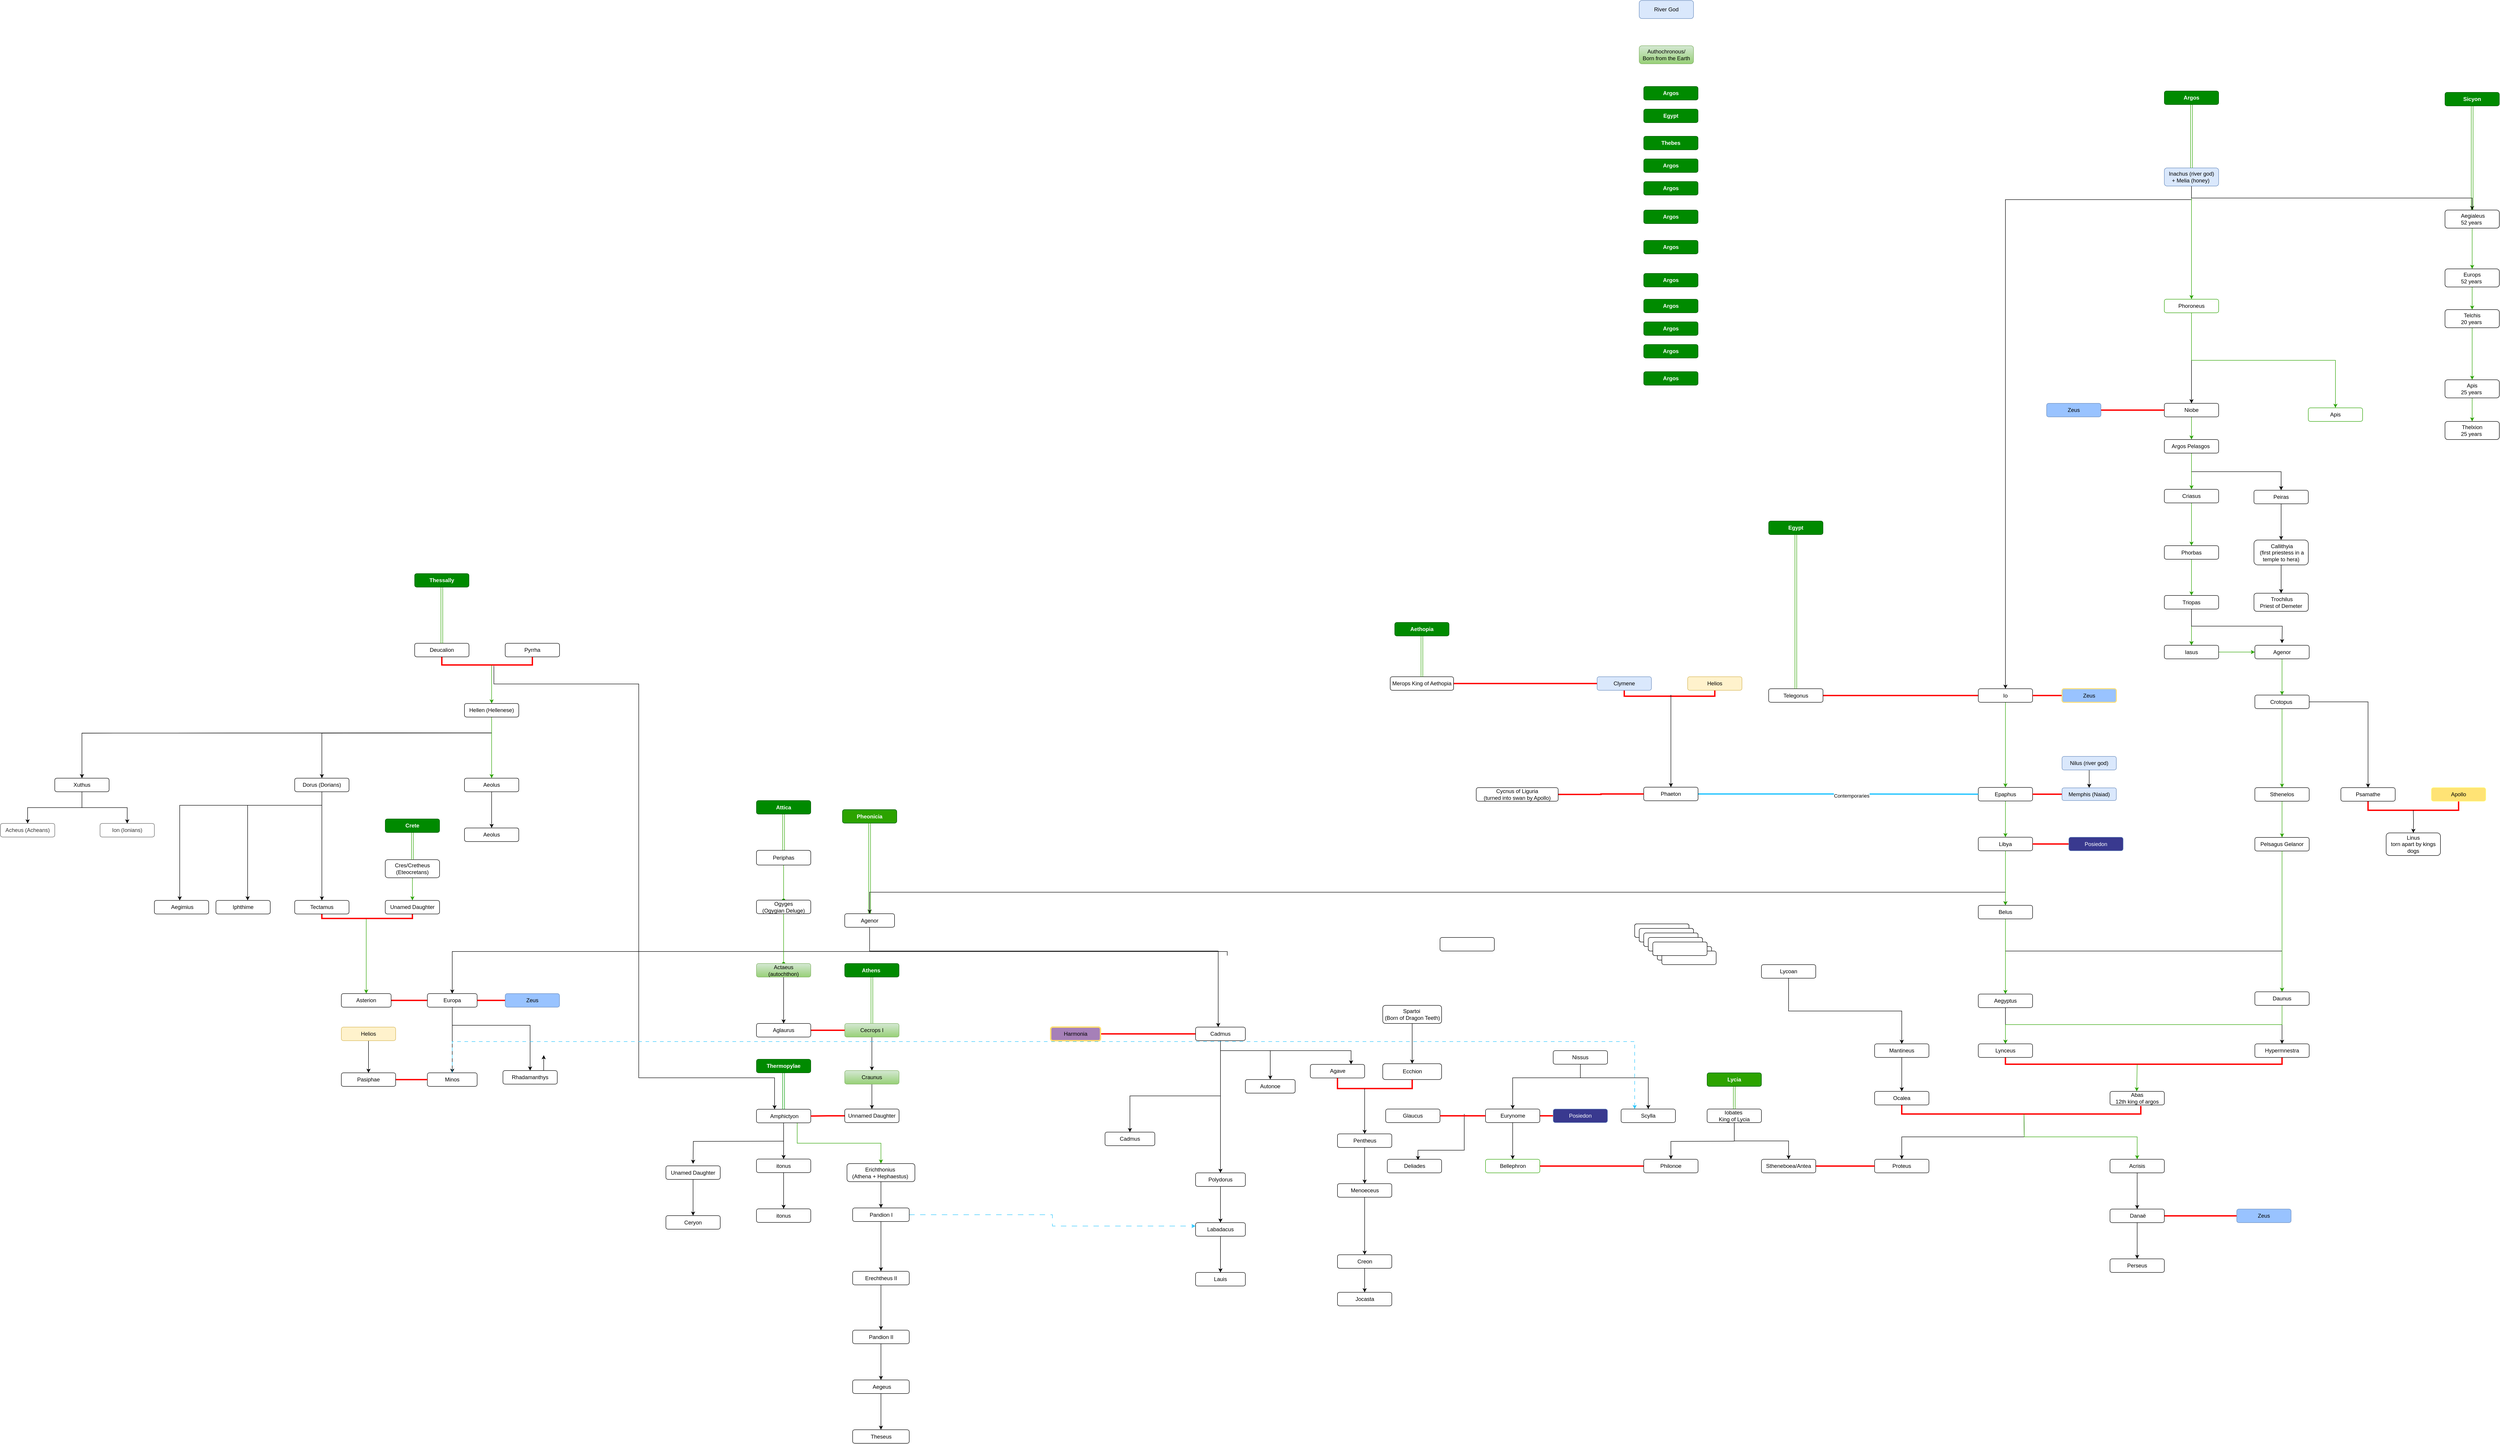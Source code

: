 <mxfile version="28.0.7">
  <diagram name="Page-1" id="z23f_oUua6yv9SQJUzis">
    <mxGraphModel dx="677" dy="447" grid="1" gridSize="10" guides="1" tooltips="1" connect="1" arrows="1" fold="1" page="1" pageScale="1" pageWidth="850" pageHeight="1100" math="0" shadow="0">
      <root>
        <mxCell id="0" />
        <mxCell id="1" parent="0" />
        <mxCell id="say-bbQGqW4SeEv0uidv-1" style="edgeStyle=orthogonalEdgeStyle;rounded=0;orthogonalLoop=1;jettySize=auto;html=1;entryX=0.5;entryY=0;entryDx=0;entryDy=0;exitX=0.5;exitY=1;exitDx=0;exitDy=0;" parent="1" source="say-bbQGqW4SeEv0uidv-4" target="say-bbQGqW4SeEv0uidv-31" edge="1">
          <mxGeometry relative="1" as="geometry">
            <Array as="points">
              <mxPoint x="4880" y="480" />
              <mxPoint x="4469" y="480" />
            </Array>
          </mxGeometry>
        </mxCell>
        <mxCell id="say-bbQGqW4SeEv0uidv-2" style="edgeStyle=orthogonalEdgeStyle;rounded=0;orthogonalLoop=1;jettySize=auto;html=1;strokeColor=#2CA300;exitX=0.5;exitY=1;exitDx=0;exitDy=0;entryX=0.5;entryY=0;entryDx=0;entryDy=0;" parent="1" source="say-bbQGqW4SeEv0uidv-4" target="say-bbQGqW4SeEv0uidv-8" edge="1">
          <mxGeometry relative="1" as="geometry">
            <mxPoint x="4862" y="703" as="sourcePoint" />
            <mxPoint x="4858" y="653" as="targetPoint" />
            <Array as="points">
              <mxPoint x="4880" y="520" />
              <mxPoint x="4880" y="520" />
            </Array>
          </mxGeometry>
        </mxCell>
        <mxCell id="say-bbQGqW4SeEv0uidv-3" style="edgeStyle=orthogonalEdgeStyle;rounded=0;orthogonalLoop=1;jettySize=auto;html=1;entryX=0.5;entryY=0;entryDx=0;entryDy=0;exitX=0.5;exitY=1;exitDx=0;exitDy=0;" parent="1" source="say-bbQGqW4SeEv0uidv-4" target="say-bbQGqW4SeEv0uidv-52" edge="1">
          <mxGeometry relative="1" as="geometry" />
        </mxCell>
        <mxCell id="say-bbQGqW4SeEv0uidv-4" value="Inachus (river god)&lt;br&gt;+ Melia (honey)&lt;span style=&quot;background-color: initial;&quot;&gt;&amp;nbsp;&lt;/span&gt;" style="rounded=1;whiteSpace=wrap;html=1;fillColor=#dae8fc;strokeColor=#6c8ebf;" parent="1" vertex="1">
          <mxGeometry x="4820" y="410" width="120" height="40" as="geometry" />
        </mxCell>
        <mxCell id="say-bbQGqW4SeEv0uidv-5" style="rounded=0;orthogonalLoop=1;jettySize=auto;html=1;exitX=0.5;exitY=1;exitDx=0;exitDy=0;entryX=0.5;entryY=0;entryDx=0;entryDy=0;endArrow=none;endFill=0;shape=link;strokeColor=#2CA300;" parent="1" source="say-bbQGqW4SeEv0uidv-6" target="say-bbQGqW4SeEv0uidv-4" edge="1">
          <mxGeometry relative="1" as="geometry" />
        </mxCell>
        <mxCell id="say-bbQGqW4SeEv0uidv-6" value="&lt;b&gt;Argos&lt;/b&gt;" style="rounded=1;whiteSpace=wrap;html=1;fillColor=#008a00;fontColor=#ffffff;strokeColor=#005700;" parent="1" vertex="1">
          <mxGeometry x="4820" y="240" width="120" height="30" as="geometry" />
        </mxCell>
        <mxCell id="say-bbQGqW4SeEv0uidv-7" style="edgeStyle=orthogonalEdgeStyle;rounded=0;orthogonalLoop=1;jettySize=auto;html=1;exitX=0.5;exitY=1;exitDx=0;exitDy=0;entryX=0.5;entryY=0;entryDx=0;entryDy=0;strokeColor=#000000;" parent="1" source="say-bbQGqW4SeEv0uidv-8" target="say-bbQGqW4SeEv0uidv-11" edge="1">
          <mxGeometry relative="1" as="geometry" />
        </mxCell>
        <mxCell id="say-bbQGqW4SeEv0uidv-8" value="Phoroneus" style="rounded=1;whiteSpace=wrap;html=1;strokeColor=#2CA300;" parent="1" vertex="1">
          <mxGeometry x="4820" y="700" width="120" height="30" as="geometry" />
        </mxCell>
        <mxCell id="say-bbQGqW4SeEv0uidv-9" value="Apis" style="rounded=1;whiteSpace=wrap;html=1;strokeColor=#2CA300;" parent="1" vertex="1">
          <mxGeometry x="5138" y="940" width="120" height="30" as="geometry" />
        </mxCell>
        <mxCell id="say-bbQGqW4SeEv0uidv-10" value="" style="edgeStyle=orthogonalEdgeStyle;rounded=0;orthogonalLoop=1;jettySize=auto;html=1;strokeColor=#2CA300;" parent="1" source="say-bbQGqW4SeEv0uidv-11" target="say-bbQGqW4SeEv0uidv-16" edge="1">
          <mxGeometry relative="1" as="geometry" />
        </mxCell>
        <mxCell id="say-bbQGqW4SeEv0uidv-11" value="Niobe" style="rounded=1;whiteSpace=wrap;html=1;" parent="1" vertex="1">
          <mxGeometry x="4820" y="930" width="120" height="30" as="geometry" />
        </mxCell>
        <mxCell id="say-bbQGqW4SeEv0uidv-12" value="" style="edgeStyle=orthogonalEdgeStyle;rounded=0;orthogonalLoop=1;jettySize=auto;html=1;fillColor=#f8cecc;strokeColor=#FF0000;strokeWidth=3;endArrow=none;endFill=0;" parent="1" source="say-bbQGqW4SeEv0uidv-13" target="say-bbQGqW4SeEv0uidv-11" edge="1">
          <mxGeometry relative="1" as="geometry" />
        </mxCell>
        <mxCell id="say-bbQGqW4SeEv0uidv-13" value="Zeus" style="rounded=1;whiteSpace=wrap;html=1;fillColor=#99c3ff;strokeColor=#6c8ebf;" parent="1" vertex="1">
          <mxGeometry x="4560" y="930" width="120" height="30" as="geometry" />
        </mxCell>
        <mxCell id="say-bbQGqW4SeEv0uidv-14" value="" style="edgeStyle=elbowEdgeStyle;rounded=0;orthogonalLoop=1;jettySize=auto;html=1;elbow=vertical;" parent="1" source="say-bbQGqW4SeEv0uidv-16" target="say-bbQGqW4SeEv0uidv-18" edge="1">
          <mxGeometry relative="1" as="geometry" />
        </mxCell>
        <mxCell id="say-bbQGqW4SeEv0uidv-15" value="" style="edgeStyle=orthogonalEdgeStyle;rounded=0;orthogonalLoop=1;jettySize=auto;html=1;strokeColor=#2CA300;" parent="1" source="say-bbQGqW4SeEv0uidv-16" target="say-bbQGqW4SeEv0uidv-20" edge="1">
          <mxGeometry relative="1" as="geometry" />
        </mxCell>
        <mxCell id="say-bbQGqW4SeEv0uidv-16" value="Argos Pelasgos&amp;nbsp;" style="rounded=1;whiteSpace=wrap;html=1;" parent="1" vertex="1">
          <mxGeometry x="4820" y="1010" width="120" height="30" as="geometry" />
        </mxCell>
        <mxCell id="say-bbQGqW4SeEv0uidv-17" value="" style="edgeStyle=orthogonalEdgeStyle;rounded=0;orthogonalLoop=1;jettySize=auto;html=1;" parent="1" source="say-bbQGqW4SeEv0uidv-18" target="say-bbQGqW4SeEv0uidv-24" edge="1">
          <mxGeometry relative="1" as="geometry" />
        </mxCell>
        <mxCell id="say-bbQGqW4SeEv0uidv-18" value="Peiras" style="rounded=1;whiteSpace=wrap;html=1;" parent="1" vertex="1">
          <mxGeometry x="5018" y="1122" width="120" height="30" as="geometry" />
        </mxCell>
        <mxCell id="say-bbQGqW4SeEv0uidv-19" value="" style="edgeStyle=orthogonalEdgeStyle;rounded=0;orthogonalLoop=1;jettySize=auto;html=1;strokeColor=#2CA300;" parent="1" source="say-bbQGqW4SeEv0uidv-20" target="say-bbQGqW4SeEv0uidv-22" edge="1">
          <mxGeometry relative="1" as="geometry" />
        </mxCell>
        <mxCell id="say-bbQGqW4SeEv0uidv-20" value="Criasus" style="rounded=1;whiteSpace=wrap;html=1;" parent="1" vertex="1">
          <mxGeometry x="4820" y="1120" width="120" height="30" as="geometry" />
        </mxCell>
        <mxCell id="say-bbQGqW4SeEv0uidv-21" value="" style="edgeStyle=orthogonalEdgeStyle;rounded=0;orthogonalLoop=1;jettySize=auto;html=1;fillColor=#d5e8d4;strokeColor=#2CA300;" parent="1" source="say-bbQGqW4SeEv0uidv-22" target="say-bbQGqW4SeEv0uidv-28" edge="1">
          <mxGeometry relative="1" as="geometry" />
        </mxCell>
        <mxCell id="say-bbQGqW4SeEv0uidv-22" value="Phorbas" style="rounded=1;whiteSpace=wrap;html=1;" parent="1" vertex="1">
          <mxGeometry x="4820" y="1244.5" width="120" height="30" as="geometry" />
        </mxCell>
        <mxCell id="say-bbQGqW4SeEv0uidv-23" value="" style="edgeStyle=orthogonalEdgeStyle;rounded=0;orthogonalLoop=1;jettySize=auto;html=1;" parent="1" source="say-bbQGqW4SeEv0uidv-24" target="say-bbQGqW4SeEv0uidv-65" edge="1">
          <mxGeometry relative="1" as="geometry" />
        </mxCell>
        <mxCell id="say-bbQGqW4SeEv0uidv-24" value="&amp;nbsp;Callithyia&lt;div&gt;&amp;nbsp;(first priestess in a temple to hera)&lt;/div&gt;" style="rounded=1;whiteSpace=wrap;html=1;" parent="1" vertex="1">
          <mxGeometry x="5018" y="1232" width="120" height="55" as="geometry" />
        </mxCell>
        <mxCell id="say-bbQGqW4SeEv0uidv-25" value="" style="edgeStyle=orthogonalEdgeStyle;rounded=0;orthogonalLoop=1;jettySize=auto;html=1;" parent="1" source="say-bbQGqW4SeEv0uidv-28" target="say-bbQGqW4SeEv0uidv-62" edge="1">
          <mxGeometry relative="1" as="geometry" />
        </mxCell>
        <mxCell id="say-bbQGqW4SeEv0uidv-26" value="" style="edgeStyle=orthogonalEdgeStyle;rounded=0;orthogonalLoop=1;jettySize=auto;html=1;fillColor=#d5e8d4;strokeColor=#2CA300;" parent="1" source="say-bbQGqW4SeEv0uidv-28" target="say-bbQGqW4SeEv0uidv-62" edge="1">
          <mxGeometry relative="1" as="geometry" />
        </mxCell>
        <mxCell id="say-bbQGqW4SeEv0uidv-27" style="edgeStyle=orthogonalEdgeStyle;rounded=0;orthogonalLoop=1;jettySize=auto;html=1;exitX=0.5;exitY=1;exitDx=0;exitDy=0;" parent="1" source="say-bbQGqW4SeEv0uidv-28" edge="1">
          <mxGeometry relative="1" as="geometry">
            <mxPoint x="5080" y="1460" as="targetPoint" />
          </mxGeometry>
        </mxCell>
        <mxCell id="say-bbQGqW4SeEv0uidv-28" value="Triopas" style="rounded=1;whiteSpace=wrap;html=1;" parent="1" vertex="1">
          <mxGeometry x="4820" y="1354.5" width="120" height="30" as="geometry" />
        </mxCell>
        <mxCell id="say-bbQGqW4SeEv0uidv-29" value="" style="edgeStyle=orthogonalEdgeStyle;rounded=0;orthogonalLoop=1;jettySize=auto;html=1;strokeWidth=3;endArrow=none;endFill=0;strokeColor=#FF0000;" parent="1" source="say-bbQGqW4SeEv0uidv-31" target="say-bbQGqW4SeEv0uidv-34" edge="1">
          <mxGeometry relative="1" as="geometry" />
        </mxCell>
        <mxCell id="say-bbQGqW4SeEv0uidv-30" value="" style="edgeStyle=orthogonalEdgeStyle;rounded=0;orthogonalLoop=1;jettySize=auto;html=1;fillColor=#d5e8d4;strokeColor=#2CA300;entryX=0.5;entryY=0;entryDx=0;entryDy=0;" parent="1" source="say-bbQGqW4SeEv0uidv-31" target="say-bbQGqW4SeEv0uidv-38" edge="1">
          <mxGeometry relative="1" as="geometry">
            <mxPoint x="4469" y="1670.5" as="targetPoint" />
          </mxGeometry>
        </mxCell>
        <mxCell id="say-bbQGqW4SeEv0uidv-31" value="Io" style="rounded=1;whiteSpace=wrap;html=1;" parent="1" vertex="1">
          <mxGeometry x="4409" y="1560.5" width="120" height="30" as="geometry" />
        </mxCell>
        <mxCell id="say-bbQGqW4SeEv0uidv-32" value="" style="edgeStyle=orthogonalEdgeStyle;rounded=0;orthogonalLoop=1;jettySize=auto;html=1;startArrow=none;startFill=0;strokeColor=#FF0000;endArrow=none;endFill=0;strokeWidth=3;" parent="1" source="say-bbQGqW4SeEv0uidv-33" target="say-bbQGqW4SeEv0uidv-31" edge="1">
          <mxGeometry relative="1" as="geometry" />
        </mxCell>
        <mxCell id="say-bbQGqW4SeEv0uidv-33" value="Zeus" style="rounded=1;whiteSpace=wrap;html=1;fillColor=#99c3ff;strokeColor=#FFDE70;fillStyle=auto;strokeWidth=2;" parent="1" vertex="1">
          <mxGeometry x="4594" y="1560.5" width="120" height="30" as="geometry" />
        </mxCell>
        <mxCell id="say-bbQGqW4SeEv0uidv-34" value="Telegonus" style="rounded=1;whiteSpace=wrap;html=1;" parent="1" vertex="1">
          <mxGeometry x="3946" y="1560.5" width="120" height="30" as="geometry" />
        </mxCell>
        <mxCell id="say-bbQGqW4SeEv0uidv-35" value="&lt;b&gt;Egypt&lt;/b&gt;" style="rounded=1;whiteSpace=wrap;html=1;fillColor=#008a00;fontColor=#ffffff;strokeColor=#005700;" parent="1" vertex="1">
          <mxGeometry x="3946" y="1190" width="120" height="30" as="geometry" />
        </mxCell>
        <mxCell id="say-bbQGqW4SeEv0uidv-36" style="rounded=0;orthogonalLoop=1;jettySize=auto;html=1;endArrow=none;endFill=0;shape=link;strokeColor=#2CA300;entryX=0.5;entryY=1;entryDx=0;entryDy=0;exitX=0.5;exitY=0;exitDx=0;exitDy=0;" parent="1" source="say-bbQGqW4SeEv0uidv-34" target="say-bbQGqW4SeEv0uidv-35" edge="1">
          <mxGeometry relative="1" as="geometry">
            <mxPoint x="4196" y="807" as="sourcePoint" />
            <mxPoint x="4206" y="532" as="targetPoint" />
          </mxGeometry>
        </mxCell>
        <mxCell id="say-bbQGqW4SeEv0uidv-37" value="" style="edgeStyle=orthogonalEdgeStyle;rounded=0;orthogonalLoop=1;jettySize=auto;html=1;strokeColor=#2CA300;" parent="1" source="say-bbQGqW4SeEv0uidv-38" target="say-bbQGqW4SeEv0uidv-45" edge="1">
          <mxGeometry relative="1" as="geometry" />
        </mxCell>
        <mxCell id="say-bbQGqW4SeEv0uidv-38" value="Epaphus" style="rounded=1;whiteSpace=wrap;html=1;" parent="1" vertex="1">
          <mxGeometry x="4409" y="1778.5" width="120" height="30" as="geometry" />
        </mxCell>
        <mxCell id="say-bbQGqW4SeEv0uidv-39" value="" style="edgeStyle=orthogonalEdgeStyle;rounded=0;orthogonalLoop=1;jettySize=auto;html=1;" parent="1" source="say-bbQGqW4SeEv0uidv-40" target="say-bbQGqW4SeEv0uidv-42" edge="1">
          <mxGeometry relative="1" as="geometry" />
        </mxCell>
        <mxCell id="say-bbQGqW4SeEv0uidv-40" value="Nilus (river god)" style="rounded=1;whiteSpace=wrap;html=1;fillColor=#dae8fc;strokeColor=#6c8ebf;" parent="1" vertex="1">
          <mxGeometry x="4594" y="1710" width="120" height="30" as="geometry" />
        </mxCell>
        <mxCell id="say-bbQGqW4SeEv0uidv-41" value="" style="edgeStyle=orthogonalEdgeStyle;rounded=0;orthogonalLoop=1;jettySize=auto;html=1;strokeWidth=3;endArrow=none;endFill=0;strokeColor=#FF0000;" parent="1" source="say-bbQGqW4SeEv0uidv-42" target="say-bbQGqW4SeEv0uidv-38" edge="1">
          <mxGeometry relative="1" as="geometry" />
        </mxCell>
        <mxCell id="say-bbQGqW4SeEv0uidv-42" value="Memphis (Naiad)" style="rounded=1;whiteSpace=wrap;html=1;fillColor=#dae8fc;strokeColor=#6c8ebf;" parent="1" vertex="1">
          <mxGeometry x="4594" y="1779.5" width="120" height="28" as="geometry" />
        </mxCell>
        <mxCell id="say-bbQGqW4SeEv0uidv-43" value="" style="edgeStyle=orthogonalEdgeStyle;rounded=0;orthogonalLoop=1;jettySize=auto;html=1;" parent="1" source="say-bbQGqW4SeEv0uidv-45" target="say-bbQGqW4SeEv0uidv-92" edge="1">
          <mxGeometry relative="1" as="geometry" />
        </mxCell>
        <mxCell id="say-bbQGqW4SeEv0uidv-44" style="edgeStyle=elbowEdgeStyle;rounded=0;orthogonalLoop=1;jettySize=auto;html=1;entryX=0.5;entryY=0;entryDx=0;entryDy=0;elbow=vertical;" parent="1" source="say-bbQGqW4SeEv0uidv-45" target="say-bbQGqW4SeEv0uidv-95" edge="1">
          <mxGeometry relative="1" as="geometry">
            <Array as="points">
              <mxPoint x="4170" y="2010" />
            </Array>
          </mxGeometry>
        </mxCell>
        <mxCell id="say-bbQGqW4SeEv0uidv-45" value="Libya" style="rounded=1;whiteSpace=wrap;html=1;" parent="1" vertex="1">
          <mxGeometry x="4409" y="1888.5" width="120" height="30" as="geometry" />
        </mxCell>
        <mxCell id="say-bbQGqW4SeEv0uidv-46" value="" style="edgeStyle=orthogonalEdgeStyle;rounded=0;orthogonalLoop=1;jettySize=auto;html=1;strokeWidth=3;strokeColor=#FF0000;endArrow=none;endFill=0;exitX=0;exitY=0.5;exitDx=0;exitDy=0;" parent="1" source="say-bbQGqW4SeEv0uidv-47" target="say-bbQGqW4SeEv0uidv-45" edge="1">
          <mxGeometry relative="1" as="geometry">
            <mxPoint x="4314" y="1903.5" as="sourcePoint" />
          </mxGeometry>
        </mxCell>
        <mxCell id="say-bbQGqW4SeEv0uidv-47" value="&lt;font color=&quot;#ffffff&quot;&gt;Posiedon&lt;/font&gt;" style="rounded=1;whiteSpace=wrap;html=1;fillColor=#39398F;strokeColor=#6c8ebf;" parent="1" vertex="1">
          <mxGeometry x="4609" y="1888.5" width="120" height="30" as="geometry" />
        </mxCell>
        <mxCell id="say-bbQGqW4SeEv0uidv-48" value="River God" style="rounded=1;whiteSpace=wrap;html=1;fillColor=#dae8fc;strokeColor=#6c8ebf;" parent="1" vertex="1">
          <mxGeometry x="3660" y="40" width="120" height="40" as="geometry" />
        </mxCell>
        <mxCell id="say-bbQGqW4SeEv0uidv-49" value="Authochronous/&lt;div&gt;Born from the Earth&lt;/div&gt;" style="rounded=1;whiteSpace=wrap;html=1;fillColor=#d5e8d4;gradientColor=#97d077;strokeColor=#82b366;" parent="1" vertex="1">
          <mxGeometry x="3660" y="140" width="120" height="40" as="geometry" />
        </mxCell>
        <mxCell id="say-bbQGqW4SeEv0uidv-50" value="&lt;b&gt;Sicyon&lt;/b&gt;" style="rounded=1;whiteSpace=wrap;html=1;fillColor=#008a00;fontColor=#ffffff;strokeColor=#005700;" parent="1" vertex="1">
          <mxGeometry x="5440" y="243" width="120" height="30" as="geometry" />
        </mxCell>
        <mxCell id="say-bbQGqW4SeEv0uidv-51" value="" style="edgeStyle=orthogonalEdgeStyle;rounded=0;orthogonalLoop=1;jettySize=auto;html=1;strokeColor=#2CA300;" parent="1" source="say-bbQGqW4SeEv0uidv-52" target="say-bbQGqW4SeEv0uidv-55" edge="1">
          <mxGeometry relative="1" as="geometry" />
        </mxCell>
        <UserObject label="&amp;nbsp;Aegialeus&lt;div&gt;52 years&amp;nbsp;&lt;/div&gt;" tooltip="Also could have be autochton" id="say-bbQGqW4SeEv0uidv-52">
          <mxCell style="rounded=1;whiteSpace=wrap;html=1;" parent="1" vertex="1">
            <mxGeometry x="5440" y="503" width="120" height="40" as="geometry" />
          </mxCell>
        </UserObject>
        <mxCell id="say-bbQGqW4SeEv0uidv-53" style="rounded=0;orthogonalLoop=1;jettySize=auto;html=1;exitX=0.5;exitY=0;exitDx=0;exitDy=0;entryX=0.5;entryY=1;entryDx=0;entryDy=0;endArrow=none;endFill=0;shape=link;strokeColor=#2CA300;" parent="1" source="say-bbQGqW4SeEv0uidv-52" edge="1">
          <mxGeometry relative="1" as="geometry">
            <mxPoint x="5405" y="496" as="sourcePoint" />
            <mxPoint x="5500" y="273" as="targetPoint" />
          </mxGeometry>
        </mxCell>
        <mxCell id="say-bbQGqW4SeEv0uidv-54" value="" style="edgeStyle=orthogonalEdgeStyle;rounded=0;orthogonalLoop=1;jettySize=auto;html=1;strokeColor=#2CA300;" parent="1" source="say-bbQGqW4SeEv0uidv-55" target="say-bbQGqW4SeEv0uidv-57" edge="1">
          <mxGeometry relative="1" as="geometry" />
        </mxCell>
        <mxCell id="say-bbQGqW4SeEv0uidv-55" value="&lt;div&gt;Europs&lt;/div&gt;&lt;div&gt;52 years&amp;nbsp;&lt;/div&gt;" style="rounded=1;whiteSpace=wrap;html=1;" parent="1" vertex="1">
          <mxGeometry x="5440" y="633" width="120" height="40" as="geometry" />
        </mxCell>
        <mxCell id="say-bbQGqW4SeEv0uidv-56" value="" style="edgeStyle=orthogonalEdgeStyle;rounded=0;orthogonalLoop=1;jettySize=auto;html=1;strokeColor=#2CA300;" parent="1" source="say-bbQGqW4SeEv0uidv-57" target="say-bbQGqW4SeEv0uidv-59" edge="1">
          <mxGeometry relative="1" as="geometry" />
        </mxCell>
        <mxCell id="say-bbQGqW4SeEv0uidv-57" value="&lt;div&gt;Telchis&lt;/div&gt;&lt;div&gt;20 years&amp;nbsp;&lt;/div&gt;" style="rounded=1;whiteSpace=wrap;html=1;" parent="1" vertex="1">
          <mxGeometry x="5440" y="723" width="120" height="40" as="geometry" />
        </mxCell>
        <mxCell id="say-bbQGqW4SeEv0uidv-58" value="" style="edgeStyle=orthogonalEdgeStyle;rounded=0;orthogonalLoop=1;jettySize=auto;html=1;strokeColor=#2CA300;" parent="1" source="say-bbQGqW4SeEv0uidv-59" target="say-bbQGqW4SeEv0uidv-60" edge="1">
          <mxGeometry relative="1" as="geometry" />
        </mxCell>
        <mxCell id="say-bbQGqW4SeEv0uidv-59" value="&lt;div&gt;&lt;span style=&quot;background-color: initial;&quot;&gt;Apis&lt;/span&gt;&lt;/div&gt;&lt;div&gt;&lt;span style=&quot;background-color: initial;&quot;&gt;25 years&amp;nbsp;&lt;/span&gt;&lt;br&gt;&lt;/div&gt;" style="rounded=1;whiteSpace=wrap;html=1;" parent="1" vertex="1">
          <mxGeometry x="5440" y="878" width="120" height="40" as="geometry" />
        </mxCell>
        <mxCell id="say-bbQGqW4SeEv0uidv-60" value="&lt;div&gt;&lt;span style=&quot;background-color: initial;&quot;&gt;Thelxion&lt;/span&gt;&lt;/div&gt;&lt;div&gt;&lt;span style=&quot;background-color: initial;&quot;&gt;25 years&amp;nbsp;&lt;/span&gt;&lt;br&gt;&lt;/div&gt;" style="rounded=1;whiteSpace=wrap;html=1;" parent="1" vertex="1">
          <mxGeometry x="5440" y="970" width="120" height="40" as="geometry" />
        </mxCell>
        <mxCell id="say-bbQGqW4SeEv0uidv-61" value="" style="edgeStyle=orthogonalEdgeStyle;rounded=0;orthogonalLoop=1;jettySize=auto;html=1;strokeColor=#2CA300;" parent="1" source="say-bbQGqW4SeEv0uidv-62" target="say-bbQGqW4SeEv0uidv-64" edge="1">
          <mxGeometry relative="1" as="geometry" />
        </mxCell>
        <mxCell id="say-bbQGqW4SeEv0uidv-62" value="Iasus" style="rounded=1;whiteSpace=wrap;html=1;" parent="1" vertex="1">
          <mxGeometry x="4820" y="1464.5" width="120" height="30" as="geometry" />
        </mxCell>
        <mxCell id="say-bbQGqW4SeEv0uidv-63" value="" style="edgeStyle=orthogonalEdgeStyle;rounded=0;orthogonalLoop=1;jettySize=auto;html=1;strokeColor=#2CA300;" parent="1" source="say-bbQGqW4SeEv0uidv-64" target="say-bbQGqW4SeEv0uidv-68" edge="1">
          <mxGeometry relative="1" as="geometry" />
        </mxCell>
        <mxCell id="say-bbQGqW4SeEv0uidv-64" value="Agenor" style="rounded=1;whiteSpace=wrap;html=1;" parent="1" vertex="1">
          <mxGeometry x="5020" y="1464.5" width="120" height="30" as="geometry" />
        </mxCell>
        <mxCell id="say-bbQGqW4SeEv0uidv-65" value="&amp;nbsp;Trochilus&lt;br&gt;Priest of Demeter" style="rounded=1;whiteSpace=wrap;html=1;" parent="1" vertex="1">
          <mxGeometry x="5018" y="1349.5" width="120" height="40" as="geometry" />
        </mxCell>
        <mxCell id="say-bbQGqW4SeEv0uidv-66" value="" style="edgeStyle=orthogonalEdgeStyle;rounded=0;orthogonalLoop=1;jettySize=auto;html=1;" parent="1" source="say-bbQGqW4SeEv0uidv-68" target="say-bbQGqW4SeEv0uidv-71" edge="1">
          <mxGeometry relative="1" as="geometry" />
        </mxCell>
        <mxCell id="say-bbQGqW4SeEv0uidv-67" value="" style="edgeStyle=orthogonalEdgeStyle;rounded=0;orthogonalLoop=1;jettySize=auto;html=1;strokeColor=#2CA300;" parent="1" source="say-bbQGqW4SeEv0uidv-68" target="say-bbQGqW4SeEv0uidv-75" edge="1">
          <mxGeometry relative="1" as="geometry" />
        </mxCell>
        <mxCell id="say-bbQGqW4SeEv0uidv-68" value="Crotopus&amp;nbsp;" style="rounded=1;whiteSpace=wrap;html=1;" parent="1" vertex="1">
          <mxGeometry x="5020" y="1574.5" width="120" height="30" as="geometry" />
        </mxCell>
        <mxCell id="say-bbQGqW4SeEv0uidv-69" value="" style="edgeStyle=orthogonalEdgeStyle;rounded=0;orthogonalLoop=1;jettySize=auto;html=1;endArrow=none;endFill=0;strokeWidth=3;strokeColor=#FF0000;" parent="1" source="say-bbQGqW4SeEv0uidv-71" target="say-bbQGqW4SeEv0uidv-72" edge="1">
          <mxGeometry relative="1" as="geometry">
            <Array as="points">
              <mxPoint x="5270" y="1829" />
              <mxPoint x="5470" y="1829" />
            </Array>
          </mxGeometry>
        </mxCell>
        <mxCell id="say-bbQGqW4SeEv0uidv-70" value="" style="edgeStyle=orthogonalEdgeStyle;rounded=0;orthogonalLoop=1;jettySize=auto;html=1;" parent="1" target="say-bbQGqW4SeEv0uidv-73" edge="1">
          <mxGeometry relative="1" as="geometry">
            <mxPoint x="5370" y="1829" as="sourcePoint" />
          </mxGeometry>
        </mxCell>
        <mxCell id="say-bbQGqW4SeEv0uidv-71" value="Psamathe" style="rounded=1;whiteSpace=wrap;html=1;" parent="1" vertex="1">
          <mxGeometry x="5210" y="1779" width="120" height="30" as="geometry" />
        </mxCell>
        <mxCell id="say-bbQGqW4SeEv0uidv-72" value="Apollo" style="rounded=1;whiteSpace=wrap;html=1;fillColor=#FFE375;strokeColor=#FFFF73;" parent="1" vertex="1">
          <mxGeometry x="5410" y="1779" width="120" height="30" as="geometry" />
        </mxCell>
        <mxCell id="say-bbQGqW4SeEv0uidv-73" value="Linus&lt;br&gt;torn apart by kings dogs" style="rounded=1;whiteSpace=wrap;html=1;" parent="1" vertex="1">
          <mxGeometry x="5310" y="1879" width="120" height="50" as="geometry" />
        </mxCell>
        <mxCell id="say-bbQGqW4SeEv0uidv-74" value="" style="edgeStyle=orthogonalEdgeStyle;rounded=0;orthogonalLoop=1;jettySize=auto;html=1;strokeColor=#2CA300;" parent="1" source="say-bbQGqW4SeEv0uidv-75" target="say-bbQGqW4SeEv0uidv-76" edge="1">
          <mxGeometry relative="1" as="geometry" />
        </mxCell>
        <mxCell id="say-bbQGqW4SeEv0uidv-75" value="Sthenelos" style="rounded=1;whiteSpace=wrap;html=1;" parent="1" vertex="1">
          <mxGeometry x="5020" y="1779" width="120" height="30" as="geometry" />
        </mxCell>
        <mxCell id="say-bbQGqW4SeEv0uidv-76" value="Pelsagus Gelanor" style="rounded=1;whiteSpace=wrap;html=1;" parent="1" vertex="1">
          <mxGeometry x="5020" y="1889" width="120" height="30" as="geometry" />
        </mxCell>
        <mxCell id="say-bbQGqW4SeEv0uidv-77" value="" style="edgeStyle=orthogonalEdgeStyle;rounded=0;orthogonalLoop=1;jettySize=auto;html=1;fillColor=#f8cecc;strokeColor=#FF0000;endArrow=none;endFill=0;strokeWidth=3;" parent="1" source="say-bbQGqW4SeEv0uidv-78" target="say-bbQGqW4SeEv0uidv-80" edge="1">
          <mxGeometry relative="1" as="geometry">
            <Array as="points">
              <mxPoint x="3827" y="1577" />
              <mxPoint x="3627" y="1577" />
            </Array>
          </mxGeometry>
        </mxCell>
        <mxCell id="say-bbQGqW4SeEv0uidv-78" value="Helios" style="rounded=1;whiteSpace=wrap;html=1;fillColor=#fff2cc;strokeColor=#d6b656;" parent="1" vertex="1">
          <mxGeometry x="3767" y="1534" width="120" height="30" as="geometry" />
        </mxCell>
        <mxCell id="say-bbQGqW4SeEv0uidv-79" value="" style="edgeStyle=orthogonalEdgeStyle;rounded=0;orthogonalLoop=1;jettySize=auto;html=1;endArrow=none;endFill=0;strokeColor=#FF0000;strokeWidth=3;" parent="1" source="say-bbQGqW4SeEv0uidv-80" target="say-bbQGqW4SeEv0uidv-87" edge="1">
          <mxGeometry relative="1" as="geometry" />
        </mxCell>
        <mxCell id="say-bbQGqW4SeEv0uidv-80" value="Clymene" style="rounded=1;whiteSpace=wrap;html=1;fillColor=#dae8fc;strokeColor=#6c8ebf;" parent="1" vertex="1">
          <mxGeometry x="3567" y="1534" width="120" height="30" as="geometry" />
        </mxCell>
        <mxCell id="say-bbQGqW4SeEv0uidv-81" style="edgeStyle=orthogonalEdgeStyle;rounded=0;orthogonalLoop=1;jettySize=auto;html=1;startArrow=classic;startFill=1;endArrow=none;endFill=0;" parent="1" source="say-bbQGqW4SeEv0uidv-84" edge="1">
          <mxGeometry relative="1" as="geometry">
            <mxPoint x="3730.0" y="1574" as="targetPoint" />
          </mxGeometry>
        </mxCell>
        <mxCell id="say-bbQGqW4SeEv0uidv-82" style="edgeStyle=orthogonalEdgeStyle;rounded=0;orthogonalLoop=1;jettySize=auto;html=1;entryX=0;entryY=0.5;entryDx=0;entryDy=0;strokeColor=#29C6FF;strokeWidth=3;endArrow=none;endFill=0;" parent="1" source="say-bbQGqW4SeEv0uidv-84" target="say-bbQGqW4SeEv0uidv-38" edge="1">
          <mxGeometry relative="1" as="geometry" />
        </mxCell>
        <mxCell id="say-bbQGqW4SeEv0uidv-83" value="Contemporaries" style="edgeLabel;html=1;align=center;verticalAlign=middle;resizable=0;points=[];" parent="say-bbQGqW4SeEv0uidv-82" vertex="1" connectable="0">
          <mxGeometry x="0.094" y="-3" relative="1" as="geometry">
            <mxPoint as="offset" />
          </mxGeometry>
        </mxCell>
        <mxCell id="say-bbQGqW4SeEv0uidv-84" value="Phaeton" style="rounded=1;whiteSpace=wrap;html=1;" parent="1" vertex="1">
          <mxGeometry x="3670" y="1778" width="120" height="30" as="geometry" />
        </mxCell>
        <mxCell id="say-bbQGqW4SeEv0uidv-85" value="" style="edgeStyle=orthogonalEdgeStyle;rounded=0;orthogonalLoop=1;jettySize=auto;html=1;strokeColor=#FF0000;endArrow=none;endFill=0;strokeWidth=3;" parent="1" source="say-bbQGqW4SeEv0uidv-86" target="say-bbQGqW4SeEv0uidv-84" edge="1">
          <mxGeometry relative="1" as="geometry" />
        </mxCell>
        <mxCell id="say-bbQGqW4SeEv0uidv-86" value="Cycnus of Liguria&lt;div&gt;(turned into swan by Apollo)&lt;/div&gt;" style="rounded=1;whiteSpace=wrap;html=1;" parent="1" vertex="1">
          <mxGeometry x="3300" y="1779" width="181" height="30" as="geometry" />
        </mxCell>
        <mxCell id="say-bbQGqW4SeEv0uidv-87" value="Merops King of Aethopia" style="rounded=1;whiteSpace=wrap;html=1;" parent="1" vertex="1">
          <mxGeometry x="3110" y="1534" width="140" height="30" as="geometry" />
        </mxCell>
        <mxCell id="say-bbQGqW4SeEv0uidv-88" value="" style="edgeStyle=orthogonalEdgeStyle;rounded=0;orthogonalLoop=1;jettySize=auto;html=1;shape=link;strokeColor=#2CA300;" parent="1" source="say-bbQGqW4SeEv0uidv-89" target="say-bbQGqW4SeEv0uidv-87" edge="1">
          <mxGeometry relative="1" as="geometry" />
        </mxCell>
        <mxCell id="say-bbQGqW4SeEv0uidv-89" value="&lt;b&gt;Aethopia&lt;/b&gt;" style="rounded=1;whiteSpace=wrap;html=1;fillColor=#008a00;fontColor=#ffffff;strokeColor=#005700;" parent="1" vertex="1">
          <mxGeometry x="3120" y="1414" width="120" height="30" as="geometry" />
        </mxCell>
        <mxCell id="say-bbQGqW4SeEv0uidv-90" style="edgeStyle=orthogonalEdgeStyle;rounded=0;orthogonalLoop=1;jettySize=auto;html=1;" parent="1" source="say-bbQGqW4SeEv0uidv-92" edge="1">
          <mxGeometry relative="1" as="geometry">
            <mxPoint x="5080" y="2230" as="targetPoint" />
            <Array as="points">
              <mxPoint x="4469" y="2140" />
              <mxPoint x="5080" y="2140" />
            </Array>
          </mxGeometry>
        </mxCell>
        <mxCell id="say-bbQGqW4SeEv0uidv-91" style="edgeStyle=orthogonalEdgeStyle;rounded=0;orthogonalLoop=1;jettySize=auto;html=1;exitX=0.5;exitY=1;exitDx=0;exitDy=0;entryX=0.5;entryY=0;entryDx=0;entryDy=0;strokeColor=#2CA300;" parent="1" source="say-bbQGqW4SeEv0uidv-92" target="say-bbQGqW4SeEv0uidv-101" edge="1">
          <mxGeometry relative="1" as="geometry">
            <mxPoint x="4578" y="2230" as="targetPoint" />
          </mxGeometry>
        </mxCell>
        <mxCell id="say-bbQGqW4SeEv0uidv-92" value="Belus" style="rounded=1;whiteSpace=wrap;html=1;" parent="1" vertex="1">
          <mxGeometry x="4409" y="2039" width="120" height="30" as="geometry" />
        </mxCell>
        <mxCell id="say-bbQGqW4SeEv0uidv-93" value="" style="edgeStyle=orthogonalEdgeStyle;rounded=0;orthogonalLoop=1;jettySize=auto;html=1;exitX=0.5;exitY=1;exitDx=0;exitDy=0;" parent="1" source="say-bbQGqW4SeEv0uidv-95" target="say-bbQGqW4SeEv0uidv-117" edge="1">
          <mxGeometry relative="1" as="geometry">
            <Array as="points">
              <mxPoint x="1960" y="2140" />
              <mxPoint x="2730" y="2140" />
            </Array>
          </mxGeometry>
        </mxCell>
        <mxCell id="say-bbQGqW4SeEv0uidv-94" style="edgeStyle=orthogonalEdgeStyle;rounded=0;orthogonalLoop=1;jettySize=auto;html=1;entryX=0.5;entryY=0;entryDx=0;entryDy=0;" parent="1" target="say-bbQGqW4SeEv0uidv-198" edge="1">
          <mxGeometry relative="1" as="geometry">
            <mxPoint x="2358" y="2200" as="targetPoint" />
            <mxPoint x="2750" y="2150" as="sourcePoint" />
            <Array as="points">
              <mxPoint x="1038" y="2141" />
            </Array>
          </mxGeometry>
        </mxCell>
        <mxCell id="say-bbQGqW4SeEv0uidv-95" value="Agenor" style="rounded=1;whiteSpace=wrap;html=1;" parent="1" vertex="1">
          <mxGeometry x="1905" y="2057.5" width="110" height="30" as="geometry" />
        </mxCell>
        <mxCell id="say-bbQGqW4SeEv0uidv-96" value="&lt;b&gt;Pheonicia&lt;/b&gt;" style="rounded=1;whiteSpace=wrap;html=1;fillColor=#2CA300;fontColor=#ffffff;strokeColor=#005700;" parent="1" vertex="1">
          <mxGeometry x="1900" y="1827.5" width="120" height="30" as="geometry" />
        </mxCell>
        <mxCell id="say-bbQGqW4SeEv0uidv-97" style="edgeStyle=orthogonalEdgeStyle;rounded=0;orthogonalLoop=1;jettySize=auto;html=1;shape=link;strokeColor=#2CA300;" parent="1" source="say-bbQGqW4SeEv0uidv-96" target="say-bbQGqW4SeEv0uidv-95" edge="1">
          <mxGeometry relative="1" as="geometry" />
        </mxCell>
        <mxCell id="say-bbQGqW4SeEv0uidv-98" value="" style="edgeStyle=orthogonalEdgeStyle;rounded=0;orthogonalLoop=1;jettySize=auto;html=1;" parent="1" source="say-bbQGqW4SeEv0uidv-99" target="say-bbQGqW4SeEv0uidv-104" edge="1">
          <mxGeometry relative="1" as="geometry" />
        </mxCell>
        <mxCell id="say-bbQGqW4SeEv0uidv-99" value="Daunus" style="rounded=1;whiteSpace=wrap;html=1;" parent="1" vertex="1">
          <mxGeometry x="5020" y="2230" width="120" height="30" as="geometry" />
        </mxCell>
        <mxCell id="say-bbQGqW4SeEv0uidv-100" value="" style="edgeStyle=orthogonalEdgeStyle;rounded=0;orthogonalLoop=1;jettySize=auto;html=1;" parent="1" source="say-bbQGqW4SeEv0uidv-101" target="say-bbQGqW4SeEv0uidv-103" edge="1">
          <mxGeometry relative="1" as="geometry" />
        </mxCell>
        <mxCell id="say-bbQGqW4SeEv0uidv-101" value="Aegyptus" style="rounded=1;whiteSpace=wrap;html=1;" parent="1" vertex="1">
          <mxGeometry x="4409" y="2235" width="120" height="30" as="geometry" />
        </mxCell>
        <mxCell id="say-bbQGqW4SeEv0uidv-102" style="edgeStyle=orthogonalEdgeStyle;rounded=0;orthogonalLoop=1;jettySize=auto;html=1;exitX=0.5;exitY=1;exitDx=0;exitDy=0;strokeWidth=3;strokeColor=#FF0000;endArrow=none;endFill=0;" parent="1" source="say-bbQGqW4SeEv0uidv-103" target="say-bbQGqW4SeEv0uidv-104" edge="1">
          <mxGeometry relative="1" as="geometry">
            <Array as="points">
              <mxPoint x="4469" y="2390" />
              <mxPoint x="5080" y="2390" />
            </Array>
          </mxGeometry>
        </mxCell>
        <mxCell id="say-bbQGqW4SeEv0uidv-103" value="Lynceus" style="rounded=1;whiteSpace=wrap;html=1;" parent="1" vertex="1">
          <mxGeometry x="4409" y="2345" width="120" height="30" as="geometry" />
        </mxCell>
        <mxCell id="say-bbQGqW4SeEv0uidv-104" value="Hypermnestra" style="rounded=1;whiteSpace=wrap;html=1;" parent="1" vertex="1">
          <mxGeometry x="5020" y="2345" width="120" height="30" as="geometry" />
        </mxCell>
        <mxCell id="say-bbQGqW4SeEv0uidv-105" style="edgeStyle=orthogonalEdgeStyle;rounded=0;orthogonalLoop=1;jettySize=auto;html=1;exitX=0.5;exitY=1;exitDx=0;exitDy=0;entryX=0.5;entryY=0;entryDx=0;entryDy=0;strokeColor=#2CA300;" parent="1" source="say-bbQGqW4SeEv0uidv-99" target="say-bbQGqW4SeEv0uidv-103" edge="1">
          <mxGeometry relative="1" as="geometry" />
        </mxCell>
        <mxCell id="say-bbQGqW4SeEv0uidv-106" style="edgeStyle=orthogonalEdgeStyle;rounded=0;orthogonalLoop=1;jettySize=auto;html=1;exitX=0.5;exitY=1;exitDx=0;exitDy=0;entryX=0.5;entryY=0;entryDx=0;entryDy=0;strokeColor=#2CA300;" parent="1" source="say-bbQGqW4SeEv0uidv-76" target="say-bbQGqW4SeEv0uidv-99" edge="1">
          <mxGeometry relative="1" as="geometry" />
        </mxCell>
        <mxCell id="say-bbQGqW4SeEv0uidv-107" value="" style="endArrow=classic;html=1;rounded=0;entryX=0.5;entryY=0;entryDx=0;entryDy=0;strokeColor=#2CA300;" parent="1" edge="1">
          <mxGeometry width="50" height="50" relative="1" as="geometry">
            <mxPoint x="4760" y="2390" as="sourcePoint" />
            <mxPoint x="4759" y="2450.0" as="targetPoint" />
          </mxGeometry>
        </mxCell>
        <mxCell id="say-bbQGqW4SeEv0uidv-108" value="" style="edgeStyle=orthogonalEdgeStyle;rounded=0;orthogonalLoop=1;jettySize=auto;html=1;" parent="1" source="say-bbQGqW4SeEv0uidv-110" target="say-bbQGqW4SeEv0uidv-114" edge="1">
          <mxGeometry relative="1" as="geometry" />
        </mxCell>
        <mxCell id="say-bbQGqW4SeEv0uidv-109" value="" style="edgeStyle=orthogonalEdgeStyle;rounded=0;orthogonalLoop=1;jettySize=auto;html=1;endArrow=none;endFill=0;startArrow=classic;startFill=1;exitX=0.5;exitY=0;exitDx=0;exitDy=0;" parent="1" source="say-bbQGqW4SeEv0uidv-110" target="say-bbQGqW4SeEv0uidv-119" edge="1">
          <mxGeometry relative="1" as="geometry" />
        </mxCell>
        <mxCell id="say-bbQGqW4SeEv0uidv-110" value="&lt;span style=&quot;white-space: normal;&quot;&gt;Mantineus&lt;/span&gt;" style="rounded=1;whiteSpace=wrap;html=1;" parent="1" vertex="1">
          <mxGeometry x="4180" y="2345" width="120" height="30" as="geometry" />
        </mxCell>
        <mxCell id="say-bbQGqW4SeEv0uidv-111" value="Abas&lt;div&gt;12th king of argos&lt;/div&gt;" style="rounded=1;whiteSpace=wrap;html=1;" parent="1" vertex="1">
          <mxGeometry x="4700" y="2450" width="120" height="30" as="geometry" />
        </mxCell>
        <mxCell id="say-bbQGqW4SeEv0uidv-112" value="" style="edgeStyle=orthogonalEdgeStyle;rounded=0;orthogonalLoop=1;jettySize=auto;html=1;strokeColor=#2CA300;" parent="1" source="say-bbQGqW4SeEv0uidv-45" target="say-bbQGqW4SeEv0uidv-92" edge="1">
          <mxGeometry relative="1" as="geometry" />
        </mxCell>
        <mxCell id="say-bbQGqW4SeEv0uidv-113" style="edgeStyle=orthogonalEdgeStyle;rounded=0;orthogonalLoop=1;jettySize=auto;html=1;entryX=0.567;entryY=1.07;entryDx=0;entryDy=0;fillColor=#f8cecc;strokeColor=#FF0000;strokeWidth=3;endArrow=none;endFill=0;exitX=0.5;exitY=1;exitDx=0;exitDy=0;entryPerimeter=0;" parent="1" source="say-bbQGqW4SeEv0uidv-114" target="say-bbQGqW4SeEv0uidv-111" edge="1">
          <mxGeometry relative="1" as="geometry">
            <mxPoint x="4300" y="2540" as="sourcePoint" />
            <mxPoint x="4700" y="2540" as="targetPoint" />
            <Array as="points">
              <mxPoint x="4240" y="2500" />
              <mxPoint x="4768" y="2500" />
            </Array>
          </mxGeometry>
        </mxCell>
        <mxCell id="say-bbQGqW4SeEv0uidv-114" value="Ocalea" style="rounded=1;whiteSpace=wrap;html=1;" parent="1" vertex="1">
          <mxGeometry x="4180" y="2450" width="120" height="30" as="geometry" />
        </mxCell>
        <mxCell id="say-bbQGqW4SeEv0uidv-115" value="" style="edgeStyle=orthogonalEdgeStyle;rounded=0;orthogonalLoop=1;jettySize=auto;html=1;strokeColor=#FF0000;endArrow=none;endFill=0;strokeWidth=3;" parent="1" source="say-bbQGqW4SeEv0uidv-117" target="say-bbQGqW4SeEv0uidv-118" edge="1">
          <mxGeometry relative="1" as="geometry" />
        </mxCell>
        <mxCell id="say-bbQGqW4SeEv0uidv-116" value="" style="edgeStyle=orthogonalEdgeStyle;rounded=0;orthogonalLoop=1;jettySize=auto;html=1;" parent="1" source="say-bbQGqW4SeEv0uidv-117" target="say-bbQGqW4SeEv0uidv-247" edge="1">
          <mxGeometry relative="1" as="geometry" />
        </mxCell>
        <mxCell id="YbHS2uNk2XYpgnNeH3V9-4" value="" style="edgeStyle=orthogonalEdgeStyle;rounded=0;orthogonalLoop=1;jettySize=auto;html=1;" edge="1" parent="1" source="say-bbQGqW4SeEv0uidv-117" target="YbHS2uNk2XYpgnNeH3V9-3">
          <mxGeometry relative="1" as="geometry">
            <Array as="points">
              <mxPoint x="2735" y="2460" />
              <mxPoint x="2535" y="2460" />
            </Array>
          </mxGeometry>
        </mxCell>
        <mxCell id="YbHS2uNk2XYpgnNeH3V9-5" style="edgeStyle=orthogonalEdgeStyle;rounded=0;orthogonalLoop=1;jettySize=auto;html=1;exitX=0.5;exitY=1;exitDx=0;exitDy=0;entryX=0.75;entryY=0;entryDx=0;entryDy=0;" edge="1" parent="1" source="say-bbQGqW4SeEv0uidv-117" target="say-bbQGqW4SeEv0uidv-255">
          <mxGeometry relative="1" as="geometry">
            <Array as="points">
              <mxPoint x="2735" y="2360" />
              <mxPoint x="3024" y="2360" />
            </Array>
          </mxGeometry>
        </mxCell>
        <mxCell id="YbHS2uNk2XYpgnNeH3V9-8" value="" style="edgeStyle=orthogonalEdgeStyle;rounded=0;orthogonalLoop=1;jettySize=auto;html=1;" edge="1" parent="1" source="say-bbQGqW4SeEv0uidv-117" target="YbHS2uNk2XYpgnNeH3V9-7">
          <mxGeometry relative="1" as="geometry">
            <Array as="points">
              <mxPoint x="2735" y="2360" />
              <mxPoint x="2845" y="2360" />
            </Array>
          </mxGeometry>
        </mxCell>
        <mxCell id="say-bbQGqW4SeEv0uidv-117" value="Cadmus" style="rounded=1;whiteSpace=wrap;html=1;" parent="1" vertex="1">
          <mxGeometry x="2680" y="2308" width="110" height="30" as="geometry" />
        </mxCell>
        <mxCell id="say-bbQGqW4SeEv0uidv-118" value="Harmonia" style="rounded=1;whiteSpace=wrap;html=1;fillColor=#A680B8;strokeColor=#FFDE70;strokeWidth=3;" parent="1" vertex="1">
          <mxGeometry x="2360" y="2308" width="110" height="30" as="geometry" />
        </mxCell>
        <mxCell id="say-bbQGqW4SeEv0uidv-119" value="&lt;span style=&quot;white-space: normal;&quot;&gt;Lycoan&lt;/span&gt;" style="rounded=1;whiteSpace=wrap;html=1;" parent="1" vertex="1">
          <mxGeometry x="3930" y="2170" width="120" height="30" as="geometry" />
        </mxCell>
        <mxCell id="say-bbQGqW4SeEv0uidv-120" value="" style="edgeStyle=orthogonalEdgeStyle;rounded=0;orthogonalLoop=1;jettySize=auto;html=1;" parent="1" source="say-bbQGqW4SeEv0uidv-121" target="say-bbQGqW4SeEv0uidv-187" edge="1">
          <mxGeometry relative="1" as="geometry" />
        </mxCell>
        <mxCell id="say-bbQGqW4SeEv0uidv-121" value="Acrisis" style="rounded=1;whiteSpace=wrap;html=1;" parent="1" vertex="1">
          <mxGeometry x="4700" y="2600" width="120" height="30" as="geometry" />
        </mxCell>
        <mxCell id="say-bbQGqW4SeEv0uidv-122" value="&lt;b&gt;Argos&lt;/b&gt;" style="rounded=1;whiteSpace=wrap;html=1;fillColor=#008a00;fontColor=#ffffff;strokeColor=#005700;" parent="1" vertex="1">
          <mxGeometry x="3670" y="860" width="120" height="30" as="geometry" />
        </mxCell>
        <mxCell id="say-bbQGqW4SeEv0uidv-123" value="&lt;b&gt;Argos&lt;/b&gt;" style="rounded=1;whiteSpace=wrap;html=1;fillColor=#008a00;fontColor=#ffffff;strokeColor=#005700;" parent="1" vertex="1">
          <mxGeometry x="3670" y="800" width="120" height="30" as="geometry" />
        </mxCell>
        <mxCell id="say-bbQGqW4SeEv0uidv-124" value="&lt;b&gt;Argos&lt;/b&gt;" style="rounded=1;whiteSpace=wrap;html=1;fillColor=#008a00;fontColor=#ffffff;strokeColor=#005700;" parent="1" vertex="1">
          <mxGeometry x="3670" y="750" width="120" height="30" as="geometry" />
        </mxCell>
        <mxCell id="say-bbQGqW4SeEv0uidv-125" value="&lt;b&gt;Argos&lt;/b&gt;" style="rounded=1;whiteSpace=wrap;html=1;fillColor=#008a00;fontColor=#ffffff;strokeColor=#005700;" parent="1" vertex="1">
          <mxGeometry x="3670" y="700" width="120" height="30" as="geometry" />
        </mxCell>
        <mxCell id="say-bbQGqW4SeEv0uidv-126" value="&lt;b&gt;Argos&lt;/b&gt;" style="rounded=1;whiteSpace=wrap;html=1;fillColor=#008a00;fontColor=#ffffff;strokeColor=#005700;" parent="1" vertex="1">
          <mxGeometry x="3670" y="643" width="120" height="30" as="geometry" />
        </mxCell>
        <mxCell id="say-bbQGqW4SeEv0uidv-127" value="&lt;b&gt;Argos&lt;/b&gt;" style="rounded=1;whiteSpace=wrap;html=1;fillColor=#008a00;fontColor=#ffffff;strokeColor=#005700;" parent="1" vertex="1">
          <mxGeometry x="3670" y="570" width="120" height="30" as="geometry" />
        </mxCell>
        <mxCell id="say-bbQGqW4SeEv0uidv-128" value="&lt;b&gt;Argos&lt;/b&gt;" style="rounded=1;whiteSpace=wrap;html=1;fillColor=#008a00;fontColor=#ffffff;strokeColor=#005700;" parent="1" vertex="1">
          <mxGeometry x="3670" y="503" width="120" height="30" as="geometry" />
        </mxCell>
        <mxCell id="say-bbQGqW4SeEv0uidv-129" value="&lt;b&gt;Argos&lt;/b&gt;" style="rounded=1;whiteSpace=wrap;html=1;fillColor=#008a00;fontColor=#ffffff;strokeColor=#005700;" parent="1" vertex="1">
          <mxGeometry x="3670" y="440" width="120" height="30" as="geometry" />
        </mxCell>
        <mxCell id="say-bbQGqW4SeEv0uidv-130" value="&lt;b&gt;Argos&lt;/b&gt;" style="rounded=1;whiteSpace=wrap;html=1;fillColor=#008a00;fontColor=#ffffff;strokeColor=#005700;" parent="1" vertex="1">
          <mxGeometry x="3670" y="390" width="120" height="30" as="geometry" />
        </mxCell>
        <mxCell id="say-bbQGqW4SeEv0uidv-131" value="&lt;b&gt;Thebes&lt;/b&gt;" style="rounded=1;whiteSpace=wrap;html=1;fillColor=#008a00;fontColor=#ffffff;strokeColor=#005700;" parent="1" vertex="1">
          <mxGeometry x="3670" y="340" width="120" height="30" as="geometry" />
        </mxCell>
        <mxCell id="say-bbQGqW4SeEv0uidv-132" value="&lt;b&gt;Egypt&lt;/b&gt;" style="rounded=1;whiteSpace=wrap;html=1;fillColor=#008a00;fontColor=#ffffff;strokeColor=#005700;" parent="1" vertex="1">
          <mxGeometry x="3670" y="280" width="120" height="30" as="geometry" />
        </mxCell>
        <mxCell id="say-bbQGqW4SeEv0uidv-133" value="&lt;b&gt;Argos&lt;/b&gt;" style="rounded=1;whiteSpace=wrap;html=1;fillColor=#008a00;fontColor=#ffffff;strokeColor=#005700;" parent="1" vertex="1">
          <mxGeometry x="3670" y="230" width="120" height="30" as="geometry" />
        </mxCell>
        <mxCell id="say-bbQGqW4SeEv0uidv-134" style="edgeStyle=orthogonalEdgeStyle;rounded=0;orthogonalLoop=1;jettySize=auto;html=1;exitX=0.5;exitY=0;exitDx=0;exitDy=0;startArrow=classic;startFill=1;endArrow=none;endFill=0;" parent="1" source="say-bbQGqW4SeEv0uidv-135" edge="1">
          <mxGeometry relative="1" as="geometry">
            <mxPoint x="4510" y="2500.0" as="targetPoint" />
          </mxGeometry>
        </mxCell>
        <mxCell id="say-bbQGqW4SeEv0uidv-135" value="Proteus" style="rounded=1;whiteSpace=wrap;html=1;" parent="1" vertex="1">
          <mxGeometry x="4180" y="2600" width="120" height="30" as="geometry" />
        </mxCell>
        <mxCell id="say-bbQGqW4SeEv0uidv-136" style="edgeStyle=orthogonalEdgeStyle;rounded=0;orthogonalLoop=1;jettySize=auto;html=1;strokeWidth=3;strokeColor=#FF0000;endArrow=none;endFill=0;" parent="1" source="say-bbQGqW4SeEv0uidv-137" target="say-bbQGqW4SeEv0uidv-135" edge="1">
          <mxGeometry relative="1" as="geometry" />
        </mxCell>
        <mxCell id="say-bbQGqW4SeEv0uidv-137" value="Stheneboea/Antea" style="rounded=1;whiteSpace=wrap;html=1;" parent="1" vertex="1">
          <mxGeometry x="3930" y="2600" width="120" height="30" as="geometry" />
        </mxCell>
        <mxCell id="say-bbQGqW4SeEv0uidv-138" value="" style="rounded=1;whiteSpace=wrap;html=1;" parent="1" vertex="1">
          <mxGeometry x="3650" y="2080" width="120" height="30" as="geometry" />
        </mxCell>
        <mxCell id="say-bbQGqW4SeEv0uidv-139" value="" style="rounded=1;whiteSpace=wrap;html=1;" parent="1" vertex="1">
          <mxGeometry x="3660" y="2090" width="120" height="30" as="geometry" />
        </mxCell>
        <mxCell id="say-bbQGqW4SeEv0uidv-140" value="" style="rounded=1;whiteSpace=wrap;html=1;" parent="1" vertex="1">
          <mxGeometry x="3670" y="2100" width="120" height="30" as="geometry" />
        </mxCell>
        <mxCell id="say-bbQGqW4SeEv0uidv-141" value="" style="rounded=1;whiteSpace=wrap;html=1;" parent="1" vertex="1">
          <mxGeometry x="3680" y="2110" width="120" height="30" as="geometry" />
        </mxCell>
        <mxCell id="say-bbQGqW4SeEv0uidv-142" value="" style="rounded=1;whiteSpace=wrap;html=1;" parent="1" vertex="1">
          <mxGeometry x="3690" y="2120" width="120" height="30" as="geometry" />
        </mxCell>
        <mxCell id="say-bbQGqW4SeEv0uidv-143" value="" style="rounded=1;whiteSpace=wrap;html=1;" parent="1" vertex="1">
          <mxGeometry x="3700" y="2130" width="120" height="30" as="geometry" />
        </mxCell>
        <mxCell id="say-bbQGqW4SeEv0uidv-144" value="" style="rounded=1;whiteSpace=wrap;html=1;" parent="1" vertex="1">
          <mxGeometry x="3650" y="2080" width="120" height="30" as="geometry" />
        </mxCell>
        <mxCell id="say-bbQGqW4SeEv0uidv-145" value="" style="rounded=1;whiteSpace=wrap;html=1;" parent="1" vertex="1">
          <mxGeometry x="3660" y="2090" width="120" height="30" as="geometry" />
        </mxCell>
        <mxCell id="say-bbQGqW4SeEv0uidv-146" value="" style="rounded=1;whiteSpace=wrap;html=1;" parent="1" vertex="1">
          <mxGeometry x="3650" y="2080" width="120" height="30" as="geometry" />
        </mxCell>
        <mxCell id="say-bbQGqW4SeEv0uidv-147" value="" style="rounded=1;whiteSpace=wrap;html=1;" parent="1" vertex="1">
          <mxGeometry x="3660" y="2090" width="120" height="30" as="geometry" />
        </mxCell>
        <mxCell id="say-bbQGqW4SeEv0uidv-148" value="" style="rounded=1;whiteSpace=wrap;html=1;" parent="1" vertex="1">
          <mxGeometry x="3670" y="2100" width="120" height="30" as="geometry" />
        </mxCell>
        <mxCell id="say-bbQGqW4SeEv0uidv-149" value="" style="rounded=1;whiteSpace=wrap;html=1;" parent="1" vertex="1">
          <mxGeometry x="3680" y="2110" width="120" height="30" as="geometry" />
        </mxCell>
        <mxCell id="say-bbQGqW4SeEv0uidv-150" value="" style="rounded=1;whiteSpace=wrap;html=1;" parent="1" vertex="1">
          <mxGeometry x="3690" y="2120" width="120" height="30" as="geometry" />
        </mxCell>
        <mxCell id="say-bbQGqW4SeEv0uidv-151" value="" style="rounded=1;whiteSpace=wrap;html=1;" parent="1" vertex="1">
          <mxGeometry x="3650" y="2080" width="120" height="30" as="geometry" />
        </mxCell>
        <mxCell id="say-bbQGqW4SeEv0uidv-152" value="" style="rounded=1;whiteSpace=wrap;html=1;" parent="1" vertex="1">
          <mxGeometry x="3660" y="2090" width="120" height="30" as="geometry" />
        </mxCell>
        <mxCell id="say-bbQGqW4SeEv0uidv-153" value="" style="rounded=1;whiteSpace=wrap;html=1;" parent="1" vertex="1">
          <mxGeometry x="3670" y="2100" width="120" height="30" as="geometry" />
        </mxCell>
        <mxCell id="say-bbQGqW4SeEv0uidv-154" value="" style="rounded=1;whiteSpace=wrap;html=1;" parent="1" vertex="1">
          <mxGeometry x="3680" y="2110" width="120" height="30" as="geometry" />
        </mxCell>
        <mxCell id="say-bbQGqW4SeEv0uidv-155" value="" style="rounded=1;whiteSpace=wrap;html=1;" parent="1" vertex="1">
          <mxGeometry x="3690" y="2120" width="120" height="30" as="geometry" />
        </mxCell>
        <mxCell id="say-bbQGqW4SeEv0uidv-156" value="" style="rounded=1;whiteSpace=wrap;html=1;" parent="1" vertex="1">
          <mxGeometry x="3650" y="2080" width="120" height="30" as="geometry" />
        </mxCell>
        <mxCell id="say-bbQGqW4SeEv0uidv-157" value="" style="rounded=1;whiteSpace=wrap;html=1;" parent="1" vertex="1">
          <mxGeometry x="3660" y="2090" width="120" height="30" as="geometry" />
        </mxCell>
        <mxCell id="say-bbQGqW4SeEv0uidv-158" value="" style="rounded=1;whiteSpace=wrap;html=1;" parent="1" vertex="1">
          <mxGeometry x="3650" y="2080" width="120" height="30" as="geometry" />
        </mxCell>
        <mxCell id="say-bbQGqW4SeEv0uidv-159" value="" style="rounded=1;whiteSpace=wrap;html=1;" parent="1" vertex="1">
          <mxGeometry x="3660" y="2090" width="120" height="30" as="geometry" />
        </mxCell>
        <mxCell id="say-bbQGqW4SeEv0uidv-160" value="" style="rounded=1;whiteSpace=wrap;html=1;" parent="1" vertex="1">
          <mxGeometry x="3670" y="2100" width="120" height="30" as="geometry" />
        </mxCell>
        <mxCell id="say-bbQGqW4SeEv0uidv-161" value="" style="rounded=1;whiteSpace=wrap;html=1;" parent="1" vertex="1">
          <mxGeometry x="3680" y="2110" width="120" height="30" as="geometry" />
        </mxCell>
        <mxCell id="say-bbQGqW4SeEv0uidv-162" value="" style="rounded=1;whiteSpace=wrap;html=1;" parent="1" vertex="1">
          <mxGeometry x="3690" y="2120" width="120" height="30" as="geometry" />
        </mxCell>
        <mxCell id="say-bbQGqW4SeEv0uidv-163" value="" style="rounded=1;whiteSpace=wrap;html=1;" parent="1" vertex="1">
          <mxGeometry x="3700" y="2130" width="120" height="30" as="geometry" />
        </mxCell>
        <mxCell id="say-bbQGqW4SeEv0uidv-164" value="" style="rounded=1;whiteSpace=wrap;html=1;" parent="1" vertex="1">
          <mxGeometry x="3710" y="2140" width="120" height="30" as="geometry" />
        </mxCell>
        <mxCell id="say-bbQGqW4SeEv0uidv-296" style="edgeStyle=orthogonalEdgeStyle;rounded=0;orthogonalLoop=1;jettySize=auto;html=1;exitX=0.75;exitY=0;exitDx=0;exitDy=0;" parent="1" source="say-bbQGqW4SeEv0uidv-165" edge="1">
          <mxGeometry relative="1" as="geometry">
            <mxPoint x="1240.091" y="2370" as="targetPoint" />
          </mxGeometry>
        </mxCell>
        <mxCell id="say-bbQGqW4SeEv0uidv-165" value="Rhadamanthys" style="rounded=1;whiteSpace=wrap;html=1;" parent="1" vertex="1">
          <mxGeometry x="1150" y="2404" width="120" height="30" as="geometry" />
        </mxCell>
        <mxCell id="say-bbQGqW4SeEv0uidv-166" value="Deliades" style="rounded=1;whiteSpace=wrap;html=1;" parent="1" vertex="1">
          <mxGeometry x="3103.5" y="2600" width="120" height="30" as="geometry" />
        </mxCell>
        <mxCell id="say-bbQGqW4SeEv0uidv-167" value="" style="rounded=1;whiteSpace=wrap;html=1;" parent="1" vertex="1">
          <mxGeometry x="3740" y="2170" width="120" as="geometry" />
        </mxCell>
        <mxCell id="say-bbQGqW4SeEv0uidv-168" value="" style="edgeStyle=orthogonalEdgeStyle;rounded=0;orthogonalLoop=1;jettySize=auto;html=1;strokeWidth=3;strokeColor=#FF0000;endArrow=none;endFill=0;" parent="1" source="say-bbQGqW4SeEv0uidv-169" target="say-bbQGqW4SeEv0uidv-200" edge="1">
          <mxGeometry relative="1" as="geometry" />
        </mxCell>
        <mxCell id="say-bbQGqW4SeEv0uidv-169" value="Eurynome" style="rounded=1;whiteSpace=wrap;html=1;" parent="1" vertex="1">
          <mxGeometry x="3320.5" y="2489" width="120" height="30" as="geometry" />
        </mxCell>
        <mxCell id="say-bbQGqW4SeEv0uidv-170" value="" style="edgeStyle=orthogonalEdgeStyle;rounded=0;orthogonalLoop=1;jettySize=auto;html=1;" parent="1" source="say-bbQGqW4SeEv0uidv-172" target="say-bbQGqW4SeEv0uidv-137" edge="1">
          <mxGeometry relative="1" as="geometry" />
        </mxCell>
        <mxCell id="say-bbQGqW4SeEv0uidv-171" style="edgeStyle=orthogonalEdgeStyle;rounded=0;orthogonalLoop=1;jettySize=auto;html=1;entryX=0.5;entryY=0;entryDx=0;entryDy=0;" parent="1" target="say-bbQGqW4SeEv0uidv-190" edge="1">
          <mxGeometry relative="1" as="geometry">
            <mxPoint x="3870" y="2560" as="sourcePoint" />
          </mxGeometry>
        </mxCell>
        <mxCell id="say-bbQGqW4SeEv0uidv-172" value="Iobates&amp;nbsp;&lt;div&gt;King of Lycia&lt;/div&gt;" style="rounded=1;whiteSpace=wrap;html=1;" parent="1" vertex="1">
          <mxGeometry x="3810" y="2489" width="120" height="30" as="geometry" />
        </mxCell>
        <mxCell id="say-bbQGqW4SeEv0uidv-173" value="" style="rounded=1;whiteSpace=wrap;html=1;" parent="1" vertex="1">
          <mxGeometry x="3650" y="2080" width="120" height="30" as="geometry" />
        </mxCell>
        <mxCell id="say-bbQGqW4SeEv0uidv-174" value="" style="rounded=1;whiteSpace=wrap;html=1;" parent="1" vertex="1">
          <mxGeometry x="3660" y="2090" width="120" height="30" as="geometry" />
        </mxCell>
        <mxCell id="say-bbQGqW4SeEv0uidv-175" value="" style="rounded=1;whiteSpace=wrap;html=1;" parent="1" vertex="1">
          <mxGeometry x="3670" y="2100" width="120" height="30" as="geometry" />
        </mxCell>
        <mxCell id="say-bbQGqW4SeEv0uidv-176" value="" style="rounded=1;whiteSpace=wrap;html=1;" parent="1" vertex="1">
          <mxGeometry x="3680" y="2110" width="120" height="30" as="geometry" />
        </mxCell>
        <mxCell id="say-bbQGqW4SeEv0uidv-177" value="" style="rounded=1;whiteSpace=wrap;html=1;" parent="1" vertex="1">
          <mxGeometry x="3690" y="2120" width="120" height="30" as="geometry" />
        </mxCell>
        <mxCell id="say-bbQGqW4SeEv0uidv-178" value="" style="rounded=1;whiteSpace=wrap;html=1;" parent="1" vertex="1">
          <mxGeometry x="3220" y="2110" width="120" height="30" as="geometry" />
        </mxCell>
        <mxCell id="say-bbQGqW4SeEv0uidv-179" value="Scylla" style="rounded=1;whiteSpace=wrap;html=1;" parent="1" vertex="1">
          <mxGeometry x="3620" y="2489" width="120" height="30" as="geometry" />
        </mxCell>
        <mxCell id="say-bbQGqW4SeEv0uidv-180" style="edgeStyle=orthogonalEdgeStyle;rounded=0;orthogonalLoop=1;jettySize=auto;html=1;entryX=0.5;entryY=0;entryDx=0;entryDy=0;" parent="1" source="say-bbQGqW4SeEv0uidv-182" target="say-bbQGqW4SeEv0uidv-169" edge="1">
          <mxGeometry relative="1" as="geometry">
            <Array as="points">
              <mxPoint x="3530" y="2420" />
              <mxPoint x="3381" y="2420" />
            </Array>
          </mxGeometry>
        </mxCell>
        <mxCell id="say-bbQGqW4SeEv0uidv-181" style="edgeStyle=orthogonalEdgeStyle;rounded=0;orthogonalLoop=1;jettySize=auto;html=1;entryX=0.5;entryY=0;entryDx=0;entryDy=0;" parent="1" source="say-bbQGqW4SeEv0uidv-182" target="say-bbQGqW4SeEv0uidv-179" edge="1">
          <mxGeometry relative="1" as="geometry">
            <Array as="points">
              <mxPoint x="3530" y="2420" />
              <mxPoint x="3680" y="2420" />
            </Array>
          </mxGeometry>
        </mxCell>
        <mxCell id="say-bbQGqW4SeEv0uidv-182" value="Nissus" style="rounded=1;whiteSpace=wrap;html=1;" parent="1" vertex="1">
          <mxGeometry x="3470" y="2360" width="120" height="30" as="geometry" />
        </mxCell>
        <mxCell id="say-bbQGqW4SeEv0uidv-183" value="Glaucus" style="rounded=1;whiteSpace=wrap;html=1;" parent="1" vertex="1">
          <mxGeometry x="3100" y="2489" width="120" height="30" as="geometry" />
        </mxCell>
        <mxCell id="say-bbQGqW4SeEv0uidv-184" style="edgeStyle=orthogonalEdgeStyle;rounded=0;orthogonalLoop=1;jettySize=auto;html=1;exitX=0.5;exitY=0;exitDx=0;exitDy=0;fillColor=#d5e8d4;strokeColor=#2CA300;endArrow=none;endFill=0;startArrow=classic;startFill=1;" parent="1" source="say-bbQGqW4SeEv0uidv-121" edge="1">
          <mxGeometry relative="1" as="geometry">
            <mxPoint x="4510" y="2500.0" as="targetPoint" />
          </mxGeometry>
        </mxCell>
        <mxCell id="say-bbQGqW4SeEv0uidv-185" style="edgeStyle=orthogonalEdgeStyle;rounded=0;orthogonalLoop=1;jettySize=auto;html=1;strokeColor=#FF0000;strokeWidth=3;endArrow=none;endFill=0;" parent="1" source="say-bbQGqW4SeEv0uidv-187" target="say-bbQGqW4SeEv0uidv-188" edge="1">
          <mxGeometry relative="1" as="geometry" />
        </mxCell>
        <mxCell id="say-bbQGqW4SeEv0uidv-186" value="" style="edgeStyle=orthogonalEdgeStyle;rounded=0;orthogonalLoop=1;jettySize=auto;html=1;" parent="1" source="say-bbQGqW4SeEv0uidv-187" target="say-bbQGqW4SeEv0uidv-199" edge="1">
          <mxGeometry relative="1" as="geometry" />
        </mxCell>
        <mxCell id="say-bbQGqW4SeEv0uidv-187" value="&amp;nbsp;Danaë" style="rounded=1;whiteSpace=wrap;html=1;" parent="1" vertex="1">
          <mxGeometry x="4700" y="2710" width="120" height="30" as="geometry" />
        </mxCell>
        <mxCell id="say-bbQGqW4SeEv0uidv-188" value="Zeus" style="rounded=1;whiteSpace=wrap;html=1;fillColor=#99c3ff;strokeColor=#6c8ebf;" parent="1" vertex="1">
          <mxGeometry x="4980" y="2710" width="120" height="30" as="geometry" />
        </mxCell>
        <mxCell id="say-bbQGqW4SeEv0uidv-189" value="" style="edgeStyle=orthogonalEdgeStyle;rounded=0;orthogonalLoop=1;jettySize=auto;html=1;endArrow=none;endFill=0;strokeColor=#FF0000;strokeWidth=3;" parent="1" source="say-bbQGqW4SeEv0uidv-190" target="say-bbQGqW4SeEv0uidv-193" edge="1">
          <mxGeometry relative="1" as="geometry" />
        </mxCell>
        <mxCell id="say-bbQGqW4SeEv0uidv-190" value="Philonoe" style="rounded=1;whiteSpace=wrap;html=1;" parent="1" vertex="1">
          <mxGeometry x="3670" y="2600" width="120" height="30" as="geometry" />
        </mxCell>
        <mxCell id="say-bbQGqW4SeEv0uidv-191" value="" style="edgeStyle=orthogonalEdgeStyle;rounded=0;orthogonalLoop=1;jettySize=auto;html=1;shape=link;strokeColor=#2CA300;" parent="1" source="say-bbQGqW4SeEv0uidv-192" target="say-bbQGqW4SeEv0uidv-172" edge="1">
          <mxGeometry relative="1" as="geometry" />
        </mxCell>
        <mxCell id="say-bbQGqW4SeEv0uidv-192" value="&lt;b&gt;Lycia&lt;/b&gt;" style="rounded=1;whiteSpace=wrap;html=1;fillColor=#2CA300;fontColor=#ffffff;strokeColor=#005700;" parent="1" vertex="1">
          <mxGeometry x="3810" y="2409" width="120" height="30" as="geometry" />
        </mxCell>
        <mxCell id="say-bbQGqW4SeEv0uidv-193" value="Bellephron" style="rounded=1;whiteSpace=wrap;html=1;strokeColor=#2CA300;" parent="1" vertex="1">
          <mxGeometry x="3320.5" y="2600" width="120" height="30" as="geometry" />
        </mxCell>
        <mxCell id="say-bbQGqW4SeEv0uidv-194" style="edgeStyle=orthogonalEdgeStyle;rounded=0;orthogonalLoop=1;jettySize=auto;html=1;exitX=0.5;exitY=1;exitDx=0;exitDy=0;strokeColor=#2CA300;" parent="1" source="say-bbQGqW4SeEv0uidv-8" target="say-bbQGqW4SeEv0uidv-9" edge="1">
          <mxGeometry relative="1" as="geometry">
            <mxPoint x="4748" y="803" as="targetPoint" />
          </mxGeometry>
        </mxCell>
        <mxCell id="say-bbQGqW4SeEv0uidv-195" value="" style="edgeStyle=orthogonalEdgeStyle;rounded=0;orthogonalLoop=1;jettySize=auto;html=1;" parent="1" source="say-bbQGqW4SeEv0uidv-198" target="say-bbQGqW4SeEv0uidv-204" edge="1">
          <mxGeometry relative="1" as="geometry" />
        </mxCell>
        <mxCell id="say-bbQGqW4SeEv0uidv-196" value="" style="edgeStyle=orthogonalEdgeStyle;rounded=0;orthogonalLoop=1;jettySize=auto;html=1;strokeColor=#FF0000;strokeWidth=3;endArrow=none;endFill=0;" parent="1" source="say-bbQGqW4SeEv0uidv-198" target="say-bbQGqW4SeEv0uidv-207" edge="1">
          <mxGeometry relative="1" as="geometry" />
        </mxCell>
        <mxCell id="say-bbQGqW4SeEv0uidv-197" style="edgeStyle=orthogonalEdgeStyle;rounded=0;orthogonalLoop=1;jettySize=auto;html=1;entryX=0.5;entryY=0;entryDx=0;entryDy=0;" parent="1" source="say-bbQGqW4SeEv0uidv-198" target="say-bbQGqW4SeEv0uidv-165" edge="1">
          <mxGeometry relative="1" as="geometry">
            <mxPoint x="1205" y="2374" as="targetPoint" />
            <Array as="points">
              <mxPoint x="1038" y="2304" />
              <mxPoint x="1210" y="2304" />
            </Array>
          </mxGeometry>
        </mxCell>
        <mxCell id="say-bbQGqW4SeEv0uidv-198" value="Europa" style="rounded=1;whiteSpace=wrap;html=1;" parent="1" vertex="1">
          <mxGeometry x="983" y="2234" width="110" height="30" as="geometry" />
        </mxCell>
        <mxCell id="say-bbQGqW4SeEv0uidv-199" value="Perseus" style="rounded=1;whiteSpace=wrap;html=1;" parent="1" vertex="1">
          <mxGeometry x="4700" y="2820" width="120" height="30" as="geometry" />
        </mxCell>
        <mxCell id="say-bbQGqW4SeEv0uidv-200" value="&lt;font color=&quot;#ffffff&quot;&gt;Posiedon&lt;/font&gt;" style="rounded=1;whiteSpace=wrap;html=1;fillColor=#39398F;strokeColor=#6c8ebf;" parent="1" vertex="1">
          <mxGeometry x="3470" y="2489" width="120" height="30" as="geometry" />
        </mxCell>
        <mxCell id="say-bbQGqW4SeEv0uidv-201" style="edgeStyle=orthogonalEdgeStyle;rounded=0;orthogonalLoop=1;jettySize=auto;html=1;exitX=0.5;exitY=1;exitDx=0;exitDy=0;strokeColor=#000000;entryX=0.5;entryY=0;entryDx=0;entryDy=0;" parent="1" source="say-bbQGqW4SeEv0uidv-169" target="say-bbQGqW4SeEv0uidv-193" edge="1">
          <mxGeometry relative="1" as="geometry">
            <mxPoint x="3387.5" y="2590" as="targetPoint" />
          </mxGeometry>
        </mxCell>
        <mxCell id="say-bbQGqW4SeEv0uidv-202" style="edgeStyle=orthogonalEdgeStyle;rounded=0;orthogonalLoop=1;jettySize=auto;html=1;entryX=0.565;entryY=0.056;entryDx=0;entryDy=0;entryPerimeter=0;strokeColor=#000000;" parent="1" target="say-bbQGqW4SeEv0uidv-166" edge="1">
          <mxGeometry relative="1" as="geometry">
            <mxPoint x="3273.5" y="2500" as="sourcePoint" />
            <mxPoint x="3273.5" y="2635" as="targetPoint" />
            <Array as="points">
              <mxPoint x="3273.5" y="2580" />
              <mxPoint x="3171.5" y="2580" />
            </Array>
          </mxGeometry>
        </mxCell>
        <mxCell id="say-bbQGqW4SeEv0uidv-204" value="Minos" style="rounded=1;whiteSpace=wrap;html=1;" parent="1" vertex="1">
          <mxGeometry x="983" y="2409" width="110" height="30" as="geometry" />
        </mxCell>
        <mxCell id="say-bbQGqW4SeEv0uidv-205" value="" style="edgeStyle=orthogonalEdgeStyle;rounded=0;orthogonalLoop=1;jettySize=auto;html=1;strokeColor=#FF0000;strokeWidth=3;endArrow=none;endFill=0;" parent="1" source="say-bbQGqW4SeEv0uidv-206" target="say-bbQGqW4SeEv0uidv-198" edge="1">
          <mxGeometry relative="1" as="geometry" />
        </mxCell>
        <mxCell id="say-bbQGqW4SeEv0uidv-206" value="Zeus" style="rounded=1;whiteSpace=wrap;html=1;fillColor=#99c3ff;strokeColor=#6c8ebf;" parent="1" vertex="1">
          <mxGeometry x="1155" y="2234" width="120" height="30" as="geometry" />
        </mxCell>
        <mxCell id="say-bbQGqW4SeEv0uidv-207" value="Asterion" style="rounded=1;whiteSpace=wrap;html=1;" parent="1" vertex="1">
          <mxGeometry x="793" y="2234" width="110" height="30" as="geometry" />
        </mxCell>
        <mxCell id="say-bbQGqW4SeEv0uidv-208" value="" style="edgeStyle=orthogonalEdgeStyle;rounded=0;orthogonalLoop=1;jettySize=auto;html=1;strokeWidth=3;strokeColor=#FF0000;endArrow=none;endFill=0;entryX=1;entryY=0.5;entryDx=0;entryDy=0;exitX=0;exitY=0.5;exitDx=0;exitDy=0;" parent="1" source="say-bbQGqW4SeEv0uidv-169" target="say-bbQGqW4SeEv0uidv-183" edge="1">
          <mxGeometry relative="1" as="geometry">
            <mxPoint x="3323.5" y="2504" as="sourcePoint" />
            <mxPoint x="3550.5" y="2514" as="targetPoint" />
          </mxGeometry>
        </mxCell>
        <mxCell id="say-bbQGqW4SeEv0uidv-209" value="" style="edgeStyle=orthogonalEdgeStyle;rounded=0;orthogonalLoop=1;jettySize=auto;html=1;strokeColor=#FF0000;strokeWidth=3;endArrow=none;endFill=0;" parent="1" source="say-bbQGqW4SeEv0uidv-211" target="say-bbQGqW4SeEv0uidv-212" edge="1">
          <mxGeometry relative="1" as="geometry">
            <Array as="points">
              <mxPoint x="1015" y="1508" />
              <mxPoint x="1215" y="1508" />
            </Array>
          </mxGeometry>
        </mxCell>
        <mxCell id="say-bbQGqW4SeEv0uidv-210" value="" style="edgeStyle=elbowEdgeStyle;rounded=0;orthogonalLoop=1;jettySize=auto;html=1;strokeColor=#2CA300;" parent="1" target="say-bbQGqW4SeEv0uidv-219" edge="1">
          <mxGeometry relative="1" as="geometry">
            <mxPoint x="1125" y="1508.07" as="sourcePoint" />
          </mxGeometry>
        </mxCell>
        <mxCell id="say-bbQGqW4SeEv0uidv-211" value="Deucalion" style="rounded=1;whiteSpace=wrap;html=1;" parent="1" vertex="1">
          <mxGeometry x="955" y="1460.07" width="120" height="30" as="geometry" />
        </mxCell>
        <mxCell id="say-bbQGqW4SeEv0uidv-212" value="Pyrrha" style="rounded=1;whiteSpace=wrap;html=1;" parent="1" vertex="1">
          <mxGeometry x="1155" y="1460.07" width="120" height="30" as="geometry" />
        </mxCell>
        <mxCell id="say-bbQGqW4SeEv0uidv-213" style="edgeStyle=orthogonalEdgeStyle;rounded=0;orthogonalLoop=1;jettySize=auto;html=1;exitX=0.5;exitY=1;exitDx=0;exitDy=0;shape=link;strokeColor=#2CA300;" parent="1" source="say-bbQGqW4SeEv0uidv-214" target="say-bbQGqW4SeEv0uidv-211" edge="1">
          <mxGeometry relative="1" as="geometry" />
        </mxCell>
        <mxCell id="say-bbQGqW4SeEv0uidv-214" value="&lt;b&gt;Thessally&lt;/b&gt;" style="rounded=1;whiteSpace=wrap;html=1;fillColor=#008a00;fontColor=#ffffff;strokeColor=#005700;" parent="1" vertex="1">
          <mxGeometry x="955" y="1306.07" width="120" height="30" as="geometry" />
        </mxCell>
        <mxCell id="say-bbQGqW4SeEv0uidv-215" value="" style="edgeStyle=orthogonalEdgeStyle;rounded=0;orthogonalLoop=1;jettySize=auto;html=1;" parent="1" target="say-bbQGqW4SeEv0uidv-222" edge="1">
          <mxGeometry relative="1" as="geometry">
            <mxPoint x="1125" y="1658.07" as="sourcePoint" />
          </mxGeometry>
        </mxCell>
        <mxCell id="say-bbQGqW4SeEv0uidv-216" value="" style="edgeStyle=orthogonalEdgeStyle;rounded=0;orthogonalLoop=1;jettySize=auto;html=1;" parent="1" target="say-bbQGqW4SeEv0uidv-222" edge="1">
          <mxGeometry relative="1" as="geometry">
            <mxPoint x="1125" y="1658.07" as="sourcePoint" />
          </mxGeometry>
        </mxCell>
        <mxCell id="say-bbQGqW4SeEv0uidv-217" value="" style="edgeStyle=orthogonalEdgeStyle;rounded=0;orthogonalLoop=1;jettySize=auto;html=1;" parent="1" target="say-bbQGqW4SeEv0uidv-226" edge="1">
          <mxGeometry relative="1" as="geometry">
            <mxPoint x="1125" y="1658.07" as="sourcePoint" />
          </mxGeometry>
        </mxCell>
        <mxCell id="say-bbQGqW4SeEv0uidv-218" value="" style="edgeStyle=orthogonalEdgeStyle;rounded=0;orthogonalLoop=1;jettySize=auto;html=1;strokeColor=#2CA300;" parent="1" source="say-bbQGqW4SeEv0uidv-219" target="say-bbQGqW4SeEv0uidv-228" edge="1">
          <mxGeometry relative="1" as="geometry" />
        </mxCell>
        <mxCell id="say-bbQGqW4SeEv0uidv-219" value="Hellen (Hellenese)" style="rounded=1;whiteSpace=wrap;html=1;" parent="1" vertex="1">
          <mxGeometry x="1065" y="1593.07" width="120" height="30" as="geometry" />
        </mxCell>
        <mxCell id="say-bbQGqW4SeEv0uidv-220" value="" style="edgeStyle=orthogonalEdgeStyle;rounded=0;orthogonalLoop=1;jettySize=auto;html=1;" parent="1" source="say-bbQGqW4SeEv0uidv-222" target="say-bbQGqW4SeEv0uidv-229" edge="1">
          <mxGeometry relative="1" as="geometry" />
        </mxCell>
        <mxCell id="say-bbQGqW4SeEv0uidv-221" value="" style="edgeStyle=orthogonalEdgeStyle;rounded=0;orthogonalLoop=1;jettySize=auto;html=1;" parent="1" source="say-bbQGqW4SeEv0uidv-222" target="say-bbQGqW4SeEv0uidv-230" edge="1">
          <mxGeometry relative="1" as="geometry" />
        </mxCell>
        <mxCell id="say-bbQGqW4SeEv0uidv-222" value="Xuthus" style="rounded=1;whiteSpace=wrap;html=1;" parent="1" vertex="1">
          <mxGeometry x="160" y="1758.07" width="120" height="30" as="geometry" />
        </mxCell>
        <mxCell id="say-bbQGqW4SeEv0uidv-223" value="" style="edgeStyle=orthogonalEdgeStyle;rounded=0;orthogonalLoop=1;jettySize=auto;html=1;exitX=0.5;exitY=1;exitDx=0;exitDy=0;" parent="1" source="say-bbQGqW4SeEv0uidv-226" target="say-bbQGqW4SeEv0uidv-232" edge="1">
          <mxGeometry relative="1" as="geometry">
            <Array as="points">
              <mxPoint x="750" y="1818.07" />
              <mxPoint x="436" y="1818.07" />
              <mxPoint x="436" y="2053.07" />
            </Array>
          </mxGeometry>
        </mxCell>
        <mxCell id="say-bbQGqW4SeEv0uidv-224" value="" style="edgeStyle=orthogonalEdgeStyle;rounded=0;orthogonalLoop=1;jettySize=auto;html=1;" parent="1" source="say-bbQGqW4SeEv0uidv-226" target="say-bbQGqW4SeEv0uidv-233" edge="1">
          <mxGeometry relative="1" as="geometry">
            <Array as="points">
              <mxPoint x="750" y="1818.07" />
              <mxPoint x="586" y="1818.07" />
            </Array>
          </mxGeometry>
        </mxCell>
        <mxCell id="say-bbQGqW4SeEv0uidv-225" value="" style="edgeStyle=orthogonalEdgeStyle;rounded=0;orthogonalLoop=1;jettySize=auto;html=1;" parent="1" source="say-bbQGqW4SeEv0uidv-226" target="say-bbQGqW4SeEv0uidv-235" edge="1">
          <mxGeometry relative="1" as="geometry" />
        </mxCell>
        <mxCell id="say-bbQGqW4SeEv0uidv-226" value="Dorus (Dorians)" style="rounded=1;whiteSpace=wrap;html=1;" parent="1" vertex="1">
          <mxGeometry x="690" y="1758.07" width="120" height="30" as="geometry" />
        </mxCell>
        <mxCell id="say-bbQGqW4SeEv0uidv-227" value="" style="edgeStyle=orthogonalEdgeStyle;rounded=0;orthogonalLoop=1;jettySize=auto;html=1;" parent="1" source="say-bbQGqW4SeEv0uidv-228" target="say-bbQGqW4SeEv0uidv-231" edge="1">
          <mxGeometry relative="1" as="geometry" />
        </mxCell>
        <mxCell id="say-bbQGqW4SeEv0uidv-228" value="Aeolus" style="rounded=1;whiteSpace=wrap;html=1;" parent="1" vertex="1">
          <mxGeometry x="1065" y="1758.07" width="120" height="30" as="geometry" />
        </mxCell>
        <mxCell id="say-bbQGqW4SeEv0uidv-229" value="Acheus (Acheans)" style="rounded=1;whiteSpace=wrap;html=1;fillColor=#FFFFFF;fontColor=#333333;strokeColor=#666666;" parent="1" vertex="1">
          <mxGeometry x="40" y="1858.07" width="120" height="30" as="geometry" />
        </mxCell>
        <mxCell id="say-bbQGqW4SeEv0uidv-230" value="Ion (Ionians)" style="rounded=1;whiteSpace=wrap;html=1;fillColor=#FFFFFF;fontColor=#333333;strokeColor=#666666;" parent="1" vertex="1">
          <mxGeometry x="260" y="1858.07" width="120" height="30" as="geometry" />
        </mxCell>
        <mxCell id="say-bbQGqW4SeEv0uidv-231" value="Aeolus" style="rounded=1;whiteSpace=wrap;html=1;" parent="1" vertex="1">
          <mxGeometry x="1065" y="1868.07" width="120" height="30" as="geometry" />
        </mxCell>
        <mxCell id="say-bbQGqW4SeEv0uidv-232" value="&amp;nbsp;Aegimius" style="rounded=1;whiteSpace=wrap;html=1;" parent="1" vertex="1">
          <mxGeometry x="380" y="2028.07" width="120" height="30" as="geometry" />
        </mxCell>
        <mxCell id="say-bbQGqW4SeEv0uidv-233" value="Iphthime" style="rounded=1;whiteSpace=wrap;html=1;" parent="1" vertex="1">
          <mxGeometry x="516" y="2028.07" width="120" height="30" as="geometry" />
        </mxCell>
        <mxCell id="say-bbQGqW4SeEv0uidv-234" value="" style="edgeStyle=orthogonalEdgeStyle;rounded=0;orthogonalLoop=1;jettySize=auto;html=1;strokeColor=#FF0000;endArrow=none;endFill=0;strokeWidth=3;" parent="1" source="say-bbQGqW4SeEv0uidv-235" target="say-bbQGqW4SeEv0uidv-237" edge="1">
          <mxGeometry relative="1" as="geometry">
            <Array as="points">
              <mxPoint x="750" y="2068.07" />
              <mxPoint x="950" y="2068.07" />
            </Array>
          </mxGeometry>
        </mxCell>
        <mxCell id="say-bbQGqW4SeEv0uidv-235" value="Tectamus" style="rounded=1;whiteSpace=wrap;html=1;" parent="1" vertex="1">
          <mxGeometry x="690" y="2028.07" width="120" height="30" as="geometry" />
        </mxCell>
        <mxCell id="say-bbQGqW4SeEv0uidv-236" value="" style="edgeStyle=orthogonalEdgeStyle;rounded=0;orthogonalLoop=1;jettySize=auto;html=1;startArrow=classic;startFill=1;endArrow=none;endFill=0;strokeColor=#2CA300;" parent="1" source="say-bbQGqW4SeEv0uidv-237" target="say-bbQGqW4SeEv0uidv-238" edge="1">
          <mxGeometry relative="1" as="geometry" />
        </mxCell>
        <mxCell id="say-bbQGqW4SeEv0uidv-237" value="Unamed Daughter" style="rounded=1;whiteSpace=wrap;html=1;" parent="1" vertex="1">
          <mxGeometry x="890" y="2028.07" width="120" height="30" as="geometry" />
        </mxCell>
        <mxCell id="say-bbQGqW4SeEv0uidv-238" value="Cres/Cretheus (Eteocretans)" style="rounded=1;whiteSpace=wrap;html=1;" parent="1" vertex="1">
          <mxGeometry x="890" y="1938.07" width="120" height="40" as="geometry" />
        </mxCell>
        <mxCell id="say-bbQGqW4SeEv0uidv-239" value="" style="edgeStyle=orthogonalEdgeStyle;rounded=0;orthogonalLoop=1;jettySize=auto;html=1;shape=link;strokeColor=#2CA300;" parent="1" source="say-bbQGqW4SeEv0uidv-240" target="say-bbQGqW4SeEv0uidv-238" edge="1">
          <mxGeometry relative="1" as="geometry" />
        </mxCell>
        <mxCell id="say-bbQGqW4SeEv0uidv-240" value="&lt;b&gt;Crete&lt;/b&gt;" style="rounded=1;whiteSpace=wrap;html=1;fillColor=#008a00;fontColor=#ffffff;strokeColor=#005700;" parent="1" vertex="1">
          <mxGeometry x="890" y="1848.07" width="120" height="30" as="geometry" />
        </mxCell>
        <mxCell id="say-bbQGqW4SeEv0uidv-241" value="" style="edgeStyle=orthogonalEdgeStyle;rounded=0;orthogonalLoop=1;jettySize=auto;html=1;startArrow=classic;startFill=1;endArrow=none;endFill=0;strokeColor=#2CA300;exitX=0.5;exitY=0;exitDx=0;exitDy=0;" parent="1" source="say-bbQGqW4SeEv0uidv-207" edge="1">
          <mxGeometry relative="1" as="geometry">
            <mxPoint x="855" y="2118" as="sourcePoint" />
            <mxPoint x="848" y="2069" as="targetPoint" />
          </mxGeometry>
        </mxCell>
        <mxCell id="say-bbQGqW4SeEv0uidv-242" value="" style="edgeStyle=orthogonalEdgeStyle;rounded=0;orthogonalLoop=1;jettySize=auto;html=1;fillColor=#e51400;strokeColor=#FF0000;strokeWidth=3;endArrow=none;endFill=0;" parent="1" source="say-bbQGqW4SeEv0uidv-243" target="say-bbQGqW4SeEv0uidv-204" edge="1">
          <mxGeometry relative="1" as="geometry" />
        </mxCell>
        <mxCell id="say-bbQGqW4SeEv0uidv-243" value="Pasiphae" style="rounded=1;whiteSpace=wrap;html=1;" parent="1" vertex="1">
          <mxGeometry x="793" y="2409" width="120" height="30" as="geometry" />
        </mxCell>
        <mxCell id="say-bbQGqW4SeEv0uidv-244" style="edgeStyle=orthogonalEdgeStyle;rounded=0;orthogonalLoop=1;jettySize=auto;html=1;" parent="1" source="say-bbQGqW4SeEv0uidv-245" target="say-bbQGqW4SeEv0uidv-243" edge="1">
          <mxGeometry relative="1" as="geometry" />
        </mxCell>
        <mxCell id="say-bbQGqW4SeEv0uidv-245" value="Helios" style="rounded=1;whiteSpace=wrap;html=1;fillColor=#fff2cc;strokeColor=#d6b656;" parent="1" vertex="1">
          <mxGeometry x="793" y="2308" width="120" height="30" as="geometry" />
        </mxCell>
        <mxCell id="say-bbQGqW4SeEv0uidv-246" value="" style="edgeStyle=orthogonalEdgeStyle;rounded=0;orthogonalLoop=1;jettySize=auto;html=1;" parent="1" source="say-bbQGqW4SeEv0uidv-247" target="say-bbQGqW4SeEv0uidv-249" edge="1">
          <mxGeometry relative="1" as="geometry" />
        </mxCell>
        <mxCell id="say-bbQGqW4SeEv0uidv-247" value="Polydorus" style="rounded=1;whiteSpace=wrap;html=1;" parent="1" vertex="1">
          <mxGeometry x="2680" y="2630" width="110" height="30" as="geometry" />
        </mxCell>
        <mxCell id="say-bbQGqW4SeEv0uidv-248" value="" style="edgeStyle=orthogonalEdgeStyle;rounded=0;orthogonalLoop=1;jettySize=auto;html=1;" parent="1" source="say-bbQGqW4SeEv0uidv-249" target="say-bbQGqW4SeEv0uidv-250" edge="1">
          <mxGeometry relative="1" as="geometry" />
        </mxCell>
        <mxCell id="say-bbQGqW4SeEv0uidv-249" value="Labadacus" style="rounded=1;whiteSpace=wrap;html=1;" parent="1" vertex="1">
          <mxGeometry x="2680" y="2740" width="110" height="30" as="geometry" />
        </mxCell>
        <mxCell id="say-bbQGqW4SeEv0uidv-250" value="Lauis" style="rounded=1;whiteSpace=wrap;html=1;" parent="1" vertex="1">
          <mxGeometry x="2680" y="2850" width="110" height="30" as="geometry" />
        </mxCell>
        <mxCell id="say-bbQGqW4SeEv0uidv-251" value="" style="edgeStyle=orthogonalEdgeStyle;rounded=0;orthogonalLoop=1;jettySize=auto;html=1;" parent="1" source="say-bbQGqW4SeEv0uidv-252" target="say-bbQGqW4SeEv0uidv-253" edge="1">
          <mxGeometry relative="1" as="geometry" />
        </mxCell>
        <mxCell id="say-bbQGqW4SeEv0uidv-252" value="Spartoi&amp;nbsp;&lt;div&gt;(Born of Dragon Teeth)&lt;/div&gt;" style="rounded=1;whiteSpace=wrap;html=1;" parent="1" vertex="1">
          <mxGeometry x="3093.5" y="2260" width="130" height="40" as="geometry" />
        </mxCell>
        <mxCell id="say-bbQGqW4SeEv0uidv-253" value="Ecchion" style="rounded=1;whiteSpace=wrap;html=1;" parent="1" vertex="1">
          <mxGeometry x="3093.5" y="2388.83" width="130" height="35" as="geometry" />
        </mxCell>
        <mxCell id="say-bbQGqW4SeEv0uidv-254" style="edgeStyle=orthogonalEdgeStyle;rounded=0;orthogonalLoop=1;jettySize=auto;html=1;exitX=0.5;exitY=1;exitDx=0;exitDy=0;entryX=0.5;entryY=1;entryDx=0;entryDy=0;strokeWidth=3;strokeColor=#FF0000;endArrow=none;endFill=0;" parent="1" source="say-bbQGqW4SeEv0uidv-255" target="say-bbQGqW4SeEv0uidv-253" edge="1">
          <mxGeometry relative="1" as="geometry" />
        </mxCell>
        <mxCell id="say-bbQGqW4SeEv0uidv-255" value="Agave" style="rounded=1;whiteSpace=wrap;html=1;" parent="1" vertex="1">
          <mxGeometry x="2933.5" y="2390.4" width="120" height="30" as="geometry" />
        </mxCell>
        <mxCell id="say-bbQGqW4SeEv0uidv-256" value="" style="edgeStyle=orthogonalEdgeStyle;rounded=0;orthogonalLoop=1;jettySize=auto;html=1;" parent="1" source="say-bbQGqW4SeEv0uidv-257" target="say-bbQGqW4SeEv0uidv-259" edge="1">
          <mxGeometry relative="1" as="geometry" />
        </mxCell>
        <mxCell id="say-bbQGqW4SeEv0uidv-298" style="edgeStyle=orthogonalEdgeStyle;rounded=0;orthogonalLoop=1;jettySize=auto;html=1;endArrow=none;endFill=0;startArrow=classic;startFill=1;" parent="1" source="say-bbQGqW4SeEv0uidv-257" edge="1">
          <mxGeometry relative="1" as="geometry">
            <mxPoint x="3053.5" y="2443.83" as="targetPoint" />
          </mxGeometry>
        </mxCell>
        <mxCell id="say-bbQGqW4SeEv0uidv-257" value="Pentheus" style="rounded=1;whiteSpace=wrap;html=1;" parent="1" vertex="1">
          <mxGeometry x="2993.5" y="2543.83" width="120" height="30" as="geometry" />
        </mxCell>
        <mxCell id="say-bbQGqW4SeEv0uidv-258" value="" style="edgeStyle=orthogonalEdgeStyle;rounded=0;orthogonalLoop=1;jettySize=auto;html=1;" parent="1" source="say-bbQGqW4SeEv0uidv-259" target="say-bbQGqW4SeEv0uidv-260" edge="1">
          <mxGeometry relative="1" as="geometry" />
        </mxCell>
        <mxCell id="say-bbQGqW4SeEv0uidv-259" value="Menoeceus" style="rounded=1;whiteSpace=wrap;html=1;" parent="1" vertex="1">
          <mxGeometry x="2993.5" y="2653.83" width="120" height="30" as="geometry" />
        </mxCell>
        <mxCell id="say-bbQGqW4SeEv0uidv-300" value="" style="edgeStyle=orthogonalEdgeStyle;rounded=0;orthogonalLoop=1;jettySize=auto;html=1;" parent="1" source="say-bbQGqW4SeEv0uidv-260" target="say-bbQGqW4SeEv0uidv-299" edge="1">
          <mxGeometry relative="1" as="geometry" />
        </mxCell>
        <mxCell id="say-bbQGqW4SeEv0uidv-260" value="Creon" style="rounded=1;whiteSpace=wrap;html=1;" parent="1" vertex="1">
          <mxGeometry x="2993.5" y="2810.83" width="120" height="30" as="geometry" />
        </mxCell>
        <mxCell id="say-bbQGqW4SeEv0uidv-261" value="" style="edgeStyle=orthogonalEdgeStyle;rounded=0;orthogonalLoop=1;jettySize=auto;html=1;shape=link;strokeColor=#2CA300;" parent="1" source="say-bbQGqW4SeEv0uidv-262" target="say-bbQGqW4SeEv0uidv-264" edge="1">
          <mxGeometry relative="1" as="geometry" />
        </mxCell>
        <mxCell id="say-bbQGqW4SeEv0uidv-262" value="&lt;b&gt;Attica&lt;/b&gt;" style="rounded=1;whiteSpace=wrap;html=1;fillColor=#008a00;fontColor=#ffffff;strokeColor=#005700;" parent="1" vertex="1">
          <mxGeometry x="1710" y="1807.5" width="120" height="30" as="geometry" />
        </mxCell>
        <mxCell id="say-bbQGqW4SeEv0uidv-263" value="" style="edgeStyle=orthogonalEdgeStyle;rounded=0;orthogonalLoop=1;jettySize=auto;html=1;endArrow=oval;endFill=1;strokeColor=#2CA300;" parent="1" source="say-bbQGqW4SeEv0uidv-264" target="say-bbQGqW4SeEv0uidv-266" edge="1">
          <mxGeometry relative="1" as="geometry" />
        </mxCell>
        <UserObject label="&lt;span style=&quot;white-space: normal;&quot;&gt;Periphas&lt;/span&gt;" tooltip="priest of Apollo, got turned into an Eagle" id="say-bbQGqW4SeEv0uidv-264">
          <mxCell style="rounded=1;whiteSpace=wrap;html=1;" parent="1" vertex="1">
            <mxGeometry x="1710" y="1917.5" width="120" height="32.5" as="geometry" />
          </mxCell>
        </UserObject>
        <mxCell id="say-bbQGqW4SeEv0uidv-265" value="" style="edgeStyle=orthogonalEdgeStyle;rounded=0;orthogonalLoop=1;jettySize=auto;html=1;endArrow=oval;endFill=1;strokeColor=#2CA300;" parent="1" source="say-bbQGqW4SeEv0uidv-266" target="say-bbQGqW4SeEv0uidv-268" edge="1">
          <mxGeometry relative="1" as="geometry" />
        </mxCell>
        <mxCell id="say-bbQGqW4SeEv0uidv-266" value="&lt;span style=&quot;white-space: normal;&quot;&gt;Ogyges&lt;br&gt;(Ogygian Deluge)&lt;/span&gt;" style="rounded=1;whiteSpace=wrap;html=1;" parent="1" vertex="1">
          <mxGeometry x="1710" y="2027.5" width="120" height="30" as="geometry" />
        </mxCell>
        <mxCell id="say-bbQGqW4SeEv0uidv-267" value="" style="edgeStyle=orthogonalEdgeStyle;rounded=0;orthogonalLoop=1;jettySize=auto;html=1;entryX=0.5;entryY=0;entryDx=0;entryDy=0;" parent="1" source="say-bbQGqW4SeEv0uidv-268" target="say-bbQGqW4SeEv0uidv-274" edge="1">
          <mxGeometry relative="1" as="geometry">
            <mxPoint x="1770.0" y="2302.5" as="targetPoint" />
          </mxGeometry>
        </mxCell>
        <mxCell id="say-bbQGqW4SeEv0uidv-268" value="Actaeus&lt;br&gt;(autochthon)" style="rounded=1;whiteSpace=wrap;html=1;fillColor=#d5e8d4;gradientColor=#97d077;strokeColor=#82b366;" parent="1" vertex="1">
          <mxGeometry x="1710" y="2167.5" width="120" height="30" as="geometry" />
        </mxCell>
        <mxCell id="say-bbQGqW4SeEv0uidv-269" value="" style="edgeStyle=orthogonalEdgeStyle;rounded=0;orthogonalLoop=1;jettySize=auto;html=1;shape=link;strokeColor=#2CA300;" parent="1" source="say-bbQGqW4SeEv0uidv-270" target="say-bbQGqW4SeEv0uidv-272" edge="1">
          <mxGeometry relative="1" as="geometry" />
        </mxCell>
        <mxCell id="say-bbQGqW4SeEv0uidv-270" value="&lt;b&gt;Athens&amp;nbsp;&lt;/b&gt;" style="rounded=1;whiteSpace=wrap;html=1;fillColor=#008a00;fontColor=#ffffff;strokeColor=#005700;" parent="1" vertex="1">
          <mxGeometry x="1905" y="2167.5" width="120" height="30" as="geometry" />
        </mxCell>
        <mxCell id="say-bbQGqW4SeEv0uidv-271" value="" style="edgeStyle=orthogonalEdgeStyle;rounded=0;orthogonalLoop=1;jettySize=auto;html=1;" parent="1" source="say-bbQGqW4SeEv0uidv-272" target="say-bbQGqW4SeEv0uidv-276" edge="1">
          <mxGeometry relative="1" as="geometry" />
        </mxCell>
        <mxCell id="say-bbQGqW4SeEv0uidv-272" value="Cecrops I" style="rounded=1;whiteSpace=wrap;html=1;fillColor=#d5e8d4;gradientColor=#97d077;strokeColor=#82b366;" parent="1" vertex="1">
          <mxGeometry x="1905" y="2300" width="120" height="30" as="geometry" />
        </mxCell>
        <mxCell id="say-bbQGqW4SeEv0uidv-273" value="" style="edgeStyle=orthogonalEdgeStyle;rounded=0;orthogonalLoop=1;jettySize=auto;html=1;strokeColor=#FF0000;strokeWidth=3;endArrow=none;endFill=0;" parent="1" source="say-bbQGqW4SeEv0uidv-274" target="say-bbQGqW4SeEv0uidv-272" edge="1">
          <mxGeometry relative="1" as="geometry" />
        </mxCell>
        <mxCell id="say-bbQGqW4SeEv0uidv-274" value="Aglaurus" style="rounded=1;whiteSpace=wrap;html=1;" parent="1" vertex="1">
          <mxGeometry x="1710" y="2300" width="120" height="30" as="geometry" />
        </mxCell>
        <mxCell id="say-bbQGqW4SeEv0uidv-275" value="" style="edgeStyle=orthogonalEdgeStyle;rounded=0;orthogonalLoop=1;jettySize=auto;html=1;" parent="1" source="say-bbQGqW4SeEv0uidv-276" target="say-bbQGqW4SeEv0uidv-280" edge="1">
          <mxGeometry relative="1" as="geometry" />
        </mxCell>
        <mxCell id="say-bbQGqW4SeEv0uidv-277" value="" style="edgeStyle=elbowEdgeStyle;rounded=0;orthogonalLoop=1;jettySize=auto;html=1;exitX=0.75;exitY=1;exitDx=0;exitDy=0;entryX=0.5;entryY=0;entryDx=0;entryDy=0;elbow=vertical;strokeColor=#2CA300;" parent="1" source="say-bbQGqW4SeEv0uidv-278" target="say-bbQGqW4SeEv0uidv-282" edge="1">
          <mxGeometry relative="1" as="geometry" />
        </mxCell>
        <mxCell id="say-bbQGqW4SeEv0uidv-310" style="edgeStyle=orthogonalEdgeStyle;rounded=0;orthogonalLoop=1;jettySize=auto;html=1;startArrow=classic;startFill=1;endArrow=none;endFill=0;" parent="1" source="say-bbQGqW4SeEv0uidv-278" edge="1">
          <mxGeometry relative="1" as="geometry">
            <mxPoint x="1130" y="1510" as="targetPoint" />
            <Array as="points">
              <mxPoint x="1750" y="2420" />
              <mxPoint x="1450" y="2420" />
              <mxPoint x="1450" y="1550" />
              <mxPoint x="1130" y="1550" />
            </Array>
          </mxGeometry>
        </mxCell>
        <mxCell id="say-bbQGqW4SeEv0uidv-312" value="" style="edgeStyle=orthogonalEdgeStyle;rounded=0;orthogonalLoop=1;jettySize=auto;html=1;" parent="1" source="say-bbQGqW4SeEv0uidv-278" target="say-bbQGqW4SeEv0uidv-311" edge="1">
          <mxGeometry relative="1" as="geometry" />
        </mxCell>
        <mxCell id="say-bbQGqW4SeEv0uidv-315" style="edgeStyle=orthogonalEdgeStyle;rounded=0;orthogonalLoop=1;jettySize=auto;html=1;" parent="1" edge="1">
          <mxGeometry relative="1" as="geometry">
            <mxPoint x="1570" y="2610" as="targetPoint" />
            <mxPoint x="1770" y="2560" as="sourcePoint" />
          </mxGeometry>
        </mxCell>
        <mxCell id="say-bbQGqW4SeEv0uidv-278" value="&amp;nbsp;Amphictyon" style="rounded=1;whiteSpace=wrap;html=1;" parent="1" vertex="1">
          <mxGeometry x="1710" y="2489.5" width="120" height="30" as="geometry" />
        </mxCell>
        <mxCell id="say-bbQGqW4SeEv0uidv-279" value="" style="edgeStyle=orthogonalEdgeStyle;rounded=0;orthogonalLoop=1;jettySize=auto;html=1;fillColor=#f8cecc;strokeColor=#FF0000;strokeWidth=3;endArrow=none;endFill=0;" parent="1" source="say-bbQGqW4SeEv0uidv-280" target="say-bbQGqW4SeEv0uidv-278" edge="1">
          <mxGeometry relative="1" as="geometry" />
        </mxCell>
        <mxCell id="say-bbQGqW4SeEv0uidv-280" value="Unnamed Daughter" style="rounded=1;whiteSpace=wrap;html=1;" parent="1" vertex="1">
          <mxGeometry x="1905" y="2489" width="120" height="30" as="geometry" />
        </mxCell>
        <mxCell id="say-bbQGqW4SeEv0uidv-281" value="" style="edgeStyle=orthogonalEdgeStyle;rounded=0;orthogonalLoop=1;jettySize=auto;html=1;" parent="1" source="say-bbQGqW4SeEv0uidv-282" target="say-bbQGqW4SeEv0uidv-286" edge="1">
          <mxGeometry relative="1" as="geometry" />
        </mxCell>
        <mxCell id="say-bbQGqW4SeEv0uidv-282" value="Erichthonius&amp;nbsp;&lt;div&gt;(Athena + Hephaestus)&amp;nbsp;&lt;/div&gt;" style="rounded=1;whiteSpace=wrap;html=1;" parent="1" vertex="1">
          <mxGeometry x="1910" y="2609.5" width="150" height="40" as="geometry" />
        </mxCell>
        <mxCell id="say-bbQGqW4SeEv0uidv-284" value="" style="edgeStyle=orthogonalEdgeStyle;rounded=0;orthogonalLoop=1;jettySize=auto;html=1;" parent="1" source="say-bbQGqW4SeEv0uidv-286" target="say-bbQGqW4SeEv0uidv-288" edge="1">
          <mxGeometry relative="1" as="geometry" />
        </mxCell>
        <mxCell id="say-bbQGqW4SeEv0uidv-285" style="edgeStyle=orthogonalEdgeStyle;rounded=0;orthogonalLoop=1;jettySize=auto;html=1;entryX=0;entryY=0.25;entryDx=0;entryDy=0;fillColor=#1ba1e2;strokeColor=#29C6FF;dashed=1;dashPattern=12 12;" parent="1" source="say-bbQGqW4SeEv0uidv-286" target="say-bbQGqW4SeEv0uidv-249" edge="1">
          <mxGeometry relative="1" as="geometry" />
        </mxCell>
        <mxCell id="say-bbQGqW4SeEv0uidv-286" value="Pandion I" style="rounded=1;whiteSpace=wrap;html=1;" parent="1" vertex="1">
          <mxGeometry x="1922.5" y="2707.5" width="125" height="30" as="geometry" />
        </mxCell>
        <mxCell id="say-bbQGqW4SeEv0uidv-287" value="" style="edgeStyle=orthogonalEdgeStyle;rounded=0;orthogonalLoop=1;jettySize=auto;html=1;" parent="1" source="say-bbQGqW4SeEv0uidv-288" target="say-bbQGqW4SeEv0uidv-290" edge="1">
          <mxGeometry relative="1" as="geometry" />
        </mxCell>
        <mxCell id="say-bbQGqW4SeEv0uidv-288" value="&lt;div&gt;Erechtheus II&lt;/div&gt;" style="rounded=1;whiteSpace=wrap;html=1;" parent="1" vertex="1">
          <mxGeometry x="1922.5" y="2847.5" width="125" height="30" as="geometry" />
        </mxCell>
        <mxCell id="say-bbQGqW4SeEv0uidv-289" value="" style="edgeStyle=orthogonalEdgeStyle;rounded=0;orthogonalLoop=1;jettySize=auto;html=1;" parent="1" source="say-bbQGqW4SeEv0uidv-290" target="say-bbQGqW4SeEv0uidv-292" edge="1">
          <mxGeometry relative="1" as="geometry" />
        </mxCell>
        <mxCell id="say-bbQGqW4SeEv0uidv-290" value="&lt;div&gt;Pandion II&lt;/div&gt;" style="rounded=1;whiteSpace=wrap;html=1;" parent="1" vertex="1">
          <mxGeometry x="1922.5" y="2977.5" width="125" height="30" as="geometry" />
        </mxCell>
        <mxCell id="say-bbQGqW4SeEv0uidv-291" value="" style="edgeStyle=orthogonalEdgeStyle;rounded=0;orthogonalLoop=1;jettySize=auto;html=1;" parent="1" source="say-bbQGqW4SeEv0uidv-292" target="say-bbQGqW4SeEv0uidv-293" edge="1">
          <mxGeometry relative="1" as="geometry" />
        </mxCell>
        <mxCell id="say-bbQGqW4SeEv0uidv-292" value="&lt;div&gt;&amp;nbsp;Aegeus&lt;/div&gt;" style="rounded=1;whiteSpace=wrap;html=1;" parent="1" vertex="1">
          <mxGeometry x="1922.5" y="3087.5" width="125" height="30" as="geometry" />
        </mxCell>
        <mxCell id="say-bbQGqW4SeEv0uidv-293" value="Theseus" style="rounded=1;whiteSpace=wrap;html=1;" parent="1" vertex="1">
          <mxGeometry x="1922.5" y="3197.5" width="125" height="30" as="geometry" />
        </mxCell>
        <mxCell id="say-bbQGqW4SeEv0uidv-299" value="Jocasta" style="rounded=1;whiteSpace=wrap;html=1;" parent="1" vertex="1">
          <mxGeometry x="2993.5" y="2893.83" width="120" height="30" as="geometry" />
        </mxCell>
        <mxCell id="say-bbQGqW4SeEv0uidv-276" value="Craunus" style="rounded=1;whiteSpace=wrap;html=1;fillColor=#d5e8d4;gradientColor=#97d077;strokeColor=#82b366;" parent="1" vertex="1">
          <mxGeometry x="1905" y="2404" width="120" height="30" as="geometry" />
        </mxCell>
        <mxCell id="say-bbQGqW4SeEv0uidv-314" value="" style="edgeStyle=orthogonalEdgeStyle;rounded=0;orthogonalLoop=1;jettySize=auto;html=1;" parent="1" source="say-bbQGqW4SeEv0uidv-311" target="say-bbQGqW4SeEv0uidv-313" edge="1">
          <mxGeometry relative="1" as="geometry" />
        </mxCell>
        <mxCell id="say-bbQGqW4SeEv0uidv-311" value="itonus" style="rounded=1;whiteSpace=wrap;html=1;" parent="1" vertex="1">
          <mxGeometry x="1710" y="2599.5" width="120" height="30" as="geometry" />
        </mxCell>
        <mxCell id="say-bbQGqW4SeEv0uidv-313" value="itonus" style="rounded=1;whiteSpace=wrap;html=1;" parent="1" vertex="1">
          <mxGeometry x="1710" y="2709.5" width="120" height="30" as="geometry" />
        </mxCell>
        <mxCell id="say-bbQGqW4SeEv0uidv-317" value="" style="edgeStyle=orthogonalEdgeStyle;rounded=0;orthogonalLoop=1;jettySize=auto;html=1;entryX=0.25;entryY=0;entryDx=0;entryDy=0;strokeColor=#29C6FF;dashed=1;dashPattern=8 8;" parent="1" source="say-bbQGqW4SeEv0uidv-204" target="say-bbQGqW4SeEv0uidv-179" edge="1">
          <mxGeometry relative="1" as="geometry">
            <Array as="points">
              <mxPoint x="1038" y="2340" />
              <mxPoint x="3650" y="2340" />
            </Array>
            <mxPoint x="1093" y="2424" as="sourcePoint" />
            <mxPoint x="1965" y="2404" as="targetPoint" />
          </mxGeometry>
        </mxCell>
        <mxCell id="say-bbQGqW4SeEv0uidv-318" value="" style="edgeStyle=orthogonalEdgeStyle;rounded=0;orthogonalLoop=1;jettySize=auto;html=1;shape=link;endArrow=none;endFill=0;strokeColor=#009900;entryX=0.5;entryY=0;entryDx=0;entryDy=0;" parent="1" source="say-bbQGqW4SeEv0uidv-316" target="say-bbQGqW4SeEv0uidv-278" edge="1">
          <mxGeometry relative="1" as="geometry">
            <mxPoint x="1830" y="2460" as="targetPoint" />
          </mxGeometry>
        </mxCell>
        <mxCell id="say-bbQGqW4SeEv0uidv-316" value="&lt;b&gt;Thermopylae&lt;/b&gt;" style="rounded=1;whiteSpace=wrap;html=1;fillColor=#008a00;fontColor=#ffffff;strokeColor=#005700;" parent="1" vertex="1">
          <mxGeometry x="1710" y="2379" width="120" height="30" as="geometry" />
        </mxCell>
        <mxCell id="say-bbQGqW4SeEv0uidv-322" value="" style="edgeStyle=orthogonalEdgeStyle;rounded=0;orthogonalLoop=1;jettySize=auto;html=1;" parent="1" source="say-bbQGqW4SeEv0uidv-319" target="say-bbQGqW4SeEv0uidv-321" edge="1">
          <mxGeometry relative="1" as="geometry" />
        </mxCell>
        <mxCell id="say-bbQGqW4SeEv0uidv-319" value="Unamed Daughter" style="rounded=1;whiteSpace=wrap;html=1;" parent="1" vertex="1">
          <mxGeometry x="1510" y="2614.5" width="120" height="30" as="geometry" />
        </mxCell>
        <UserObject label="Ceryon" tooltip="Used to challenge passerbys to a wrestling,  defeated by Theseus" id="say-bbQGqW4SeEv0uidv-321">
          <mxCell style="rounded=1;whiteSpace=wrap;html=1;" parent="1" vertex="1">
            <mxGeometry x="1510" y="2724.5" width="120" height="30" as="geometry" />
          </mxCell>
        </UserObject>
        <mxCell id="YbHS2uNk2XYpgnNeH3V9-3" value="Cadmus" style="rounded=1;whiteSpace=wrap;html=1;" vertex="1" parent="1">
          <mxGeometry x="2480" y="2540" width="110" height="30" as="geometry" />
        </mxCell>
        <mxCell id="YbHS2uNk2XYpgnNeH3V9-7" value="Autonoe" style="rounded=1;whiteSpace=wrap;html=1;" vertex="1" parent="1">
          <mxGeometry x="2790" y="2423.83" width="110" height="30" as="geometry" />
        </mxCell>
      </root>
    </mxGraphModel>
  </diagram>
</mxfile>
